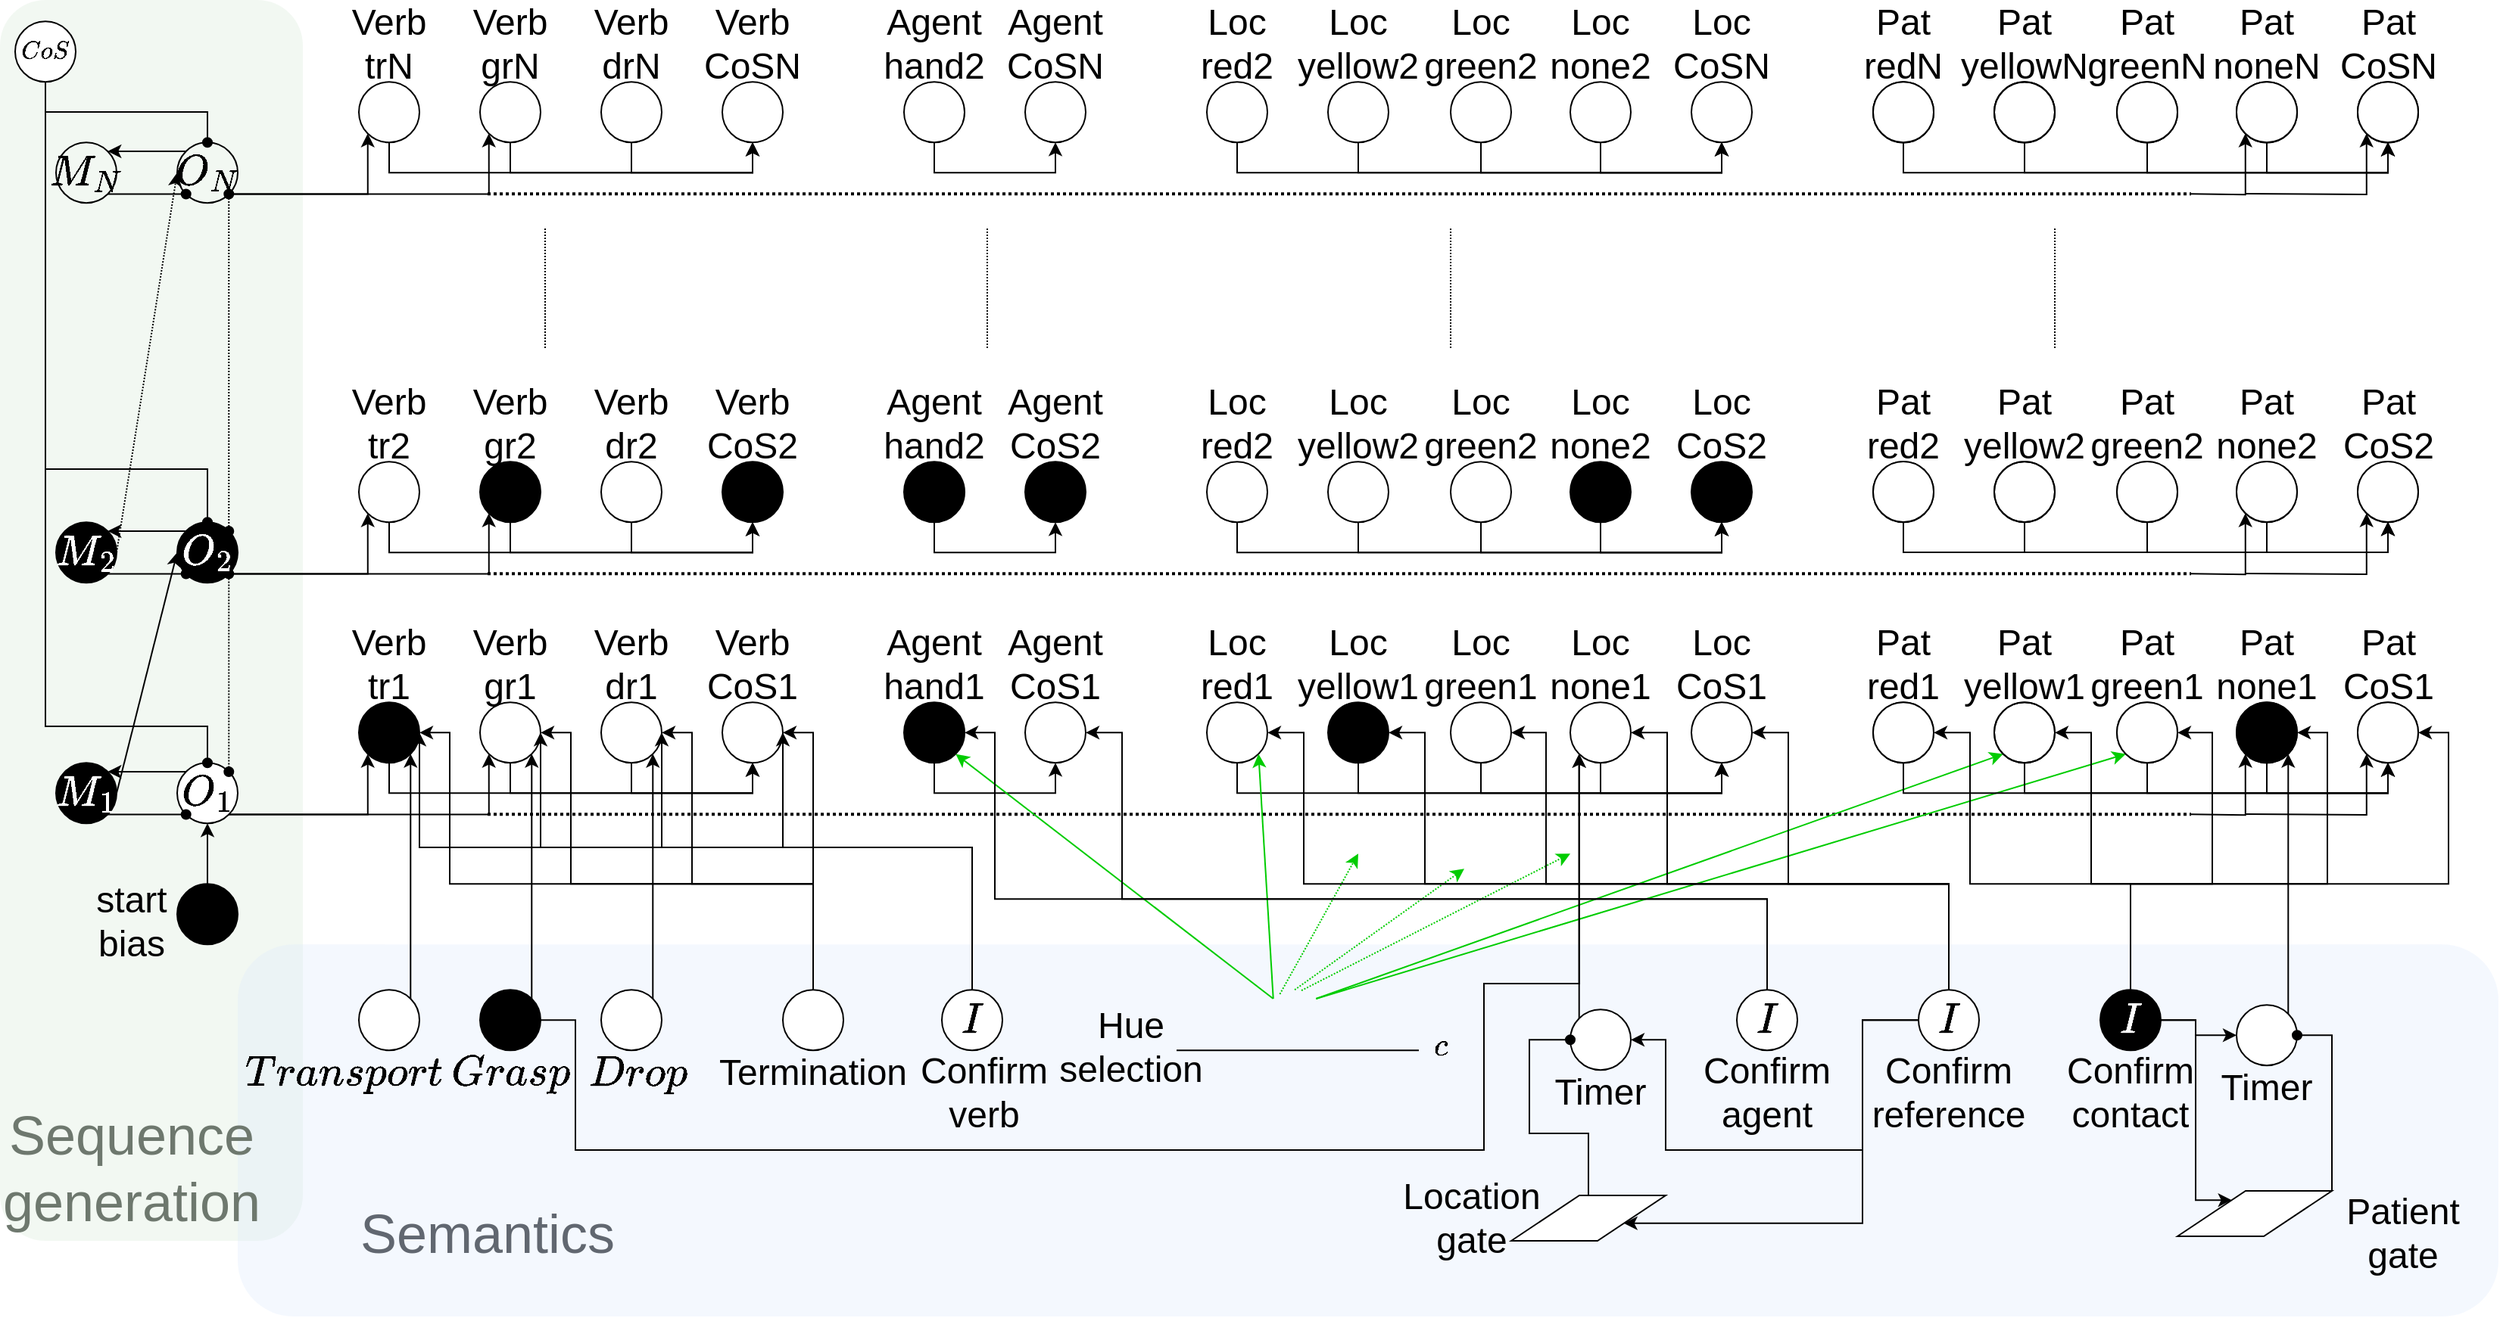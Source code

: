 <mxfile version="16.6.2" type="device"><diagram id="ZeKUoa-8AcM1kp8PDnE_" name="Page-1"><mxGraphModel dx="2370" dy="1273" grid="1" gridSize="10" guides="1" tooltips="1" connect="1" arrows="1" fold="1" page="1" pageScale="1" pageWidth="1654" pageHeight="1169" math="1" shadow="0"><root><mxCell id="0"/><mxCell id="1" parent="0"/><mxCell id="cB2qE2vtMiQR7QYAy9dd-260" value="" style="rounded=1;whiteSpace=wrap;html=1;fontSize=14;fillColor=#D5E8D4;strokeColor=none;opacity=30;" parent="1" vertex="1"><mxGeometry y="250" width="200" height="820" as="geometry"/></mxCell><mxCell id="cB2qE2vtMiQR7QYAy9dd-258" value="" style="rounded=1;whiteSpace=wrap;html=1;fontSize=14;fillColor=#DAE8FC;strokeColor=none;opacity=30;" parent="1" vertex="1"><mxGeometry x="157" y="874.14" width="1493" height="245.86" as="geometry"/></mxCell><mxCell id="cB2qE2vtMiQR7QYAy9dd-86" style="edgeStyle=orthogonalEdgeStyle;rounded=0;orthogonalLoop=1;jettySize=auto;html=1;exitX=1;exitY=0;exitDx=0;exitDy=0;entryX=1;entryY=1;entryDx=0;entryDy=0;fontSize=18;fillColor=#dae8fc;strokeColor=#000000;" parent="1" source="cB2qE2vtMiQR7QYAy9dd-1" target="cB2qE2vtMiQR7QYAy9dd-31" edge="1"><mxGeometry relative="1" as="geometry"/></mxCell><mxCell id="cB2qE2vtMiQR7QYAy9dd-1" value="" style="ellipse;whiteSpace=wrap;html=1;aspect=fixed;" parent="1" vertex="1"><mxGeometry x="237" y="904.14" width="40" height="40" as="geometry"/></mxCell><mxCell id="cB2qE2vtMiQR7QYAy9dd-2" value="&lt;font style=&quot;font-size: 24px&quot;&gt;$$Transport$$&lt;/font&gt;" style="text;html=1;strokeColor=none;fillColor=none;align=center;verticalAlign=middle;whiteSpace=wrap;rounded=0;" parent="1" vertex="1"><mxGeometry x="197" y="944.14" width="60" height="30" as="geometry"/></mxCell><mxCell id="cB2qE2vtMiQR7QYAy9dd-87" style="edgeStyle=orthogonalEdgeStyle;rounded=0;orthogonalLoop=1;jettySize=auto;html=1;exitX=1;exitY=0;exitDx=0;exitDy=0;entryX=1;entryY=1;entryDx=0;entryDy=0;fontSize=18;fillColor=#dae8fc;strokeColor=#000000;" parent="1" source="cB2qE2vtMiQR7QYAy9dd-3" target="cB2qE2vtMiQR7QYAy9dd-33" edge="1"><mxGeometry relative="1" as="geometry"/></mxCell><mxCell id="cB2qE2vtMiQR7QYAy9dd-3" value="" style="ellipse;whiteSpace=wrap;html=1;aspect=fixed;fillColor=#000000;" parent="1" vertex="1"><mxGeometry x="317" y="904.14" width="40" height="40" as="geometry"/></mxCell><mxCell id="cB2qE2vtMiQR7QYAy9dd-4" value="&lt;font style=&quot;font-size: 24px&quot;&gt;$$Grasp$$&lt;/font&gt;" style="text;html=1;strokeColor=none;fillColor=none;align=center;verticalAlign=middle;whiteSpace=wrap;rounded=0;" parent="1" vertex="1"><mxGeometry x="307" y="944.14" width="60" height="30" as="geometry"/></mxCell><mxCell id="cB2qE2vtMiQR7QYAy9dd-88" style="edgeStyle=orthogonalEdgeStyle;rounded=0;orthogonalLoop=1;jettySize=auto;html=1;exitX=1;exitY=0;exitDx=0;exitDy=0;entryX=1;entryY=1;entryDx=0;entryDy=0;fontSize=18;fillColor=#dae8fc;strokeColor=#000000;" parent="1" source="cB2qE2vtMiQR7QYAy9dd-6" target="cB2qE2vtMiQR7QYAy9dd-35" edge="1"><mxGeometry relative="1" as="geometry"/></mxCell><mxCell id="cB2qE2vtMiQR7QYAy9dd-6" value="" style="ellipse;whiteSpace=wrap;html=1;aspect=fixed;" parent="1" vertex="1"><mxGeometry x="397" y="904.14" width="40" height="40" as="geometry"/></mxCell><mxCell id="cB2qE2vtMiQR7QYAy9dd-7" value="&lt;font style=&quot;font-size: 24px&quot;&gt;$$Drop$$&lt;/font&gt;" style="text;html=1;strokeColor=none;fillColor=none;align=center;verticalAlign=middle;whiteSpace=wrap;rounded=0;" parent="1" vertex="1"><mxGeometry x="392" y="944.14" width="60" height="30" as="geometry"/></mxCell><mxCell id="cB2qE2vtMiQR7QYAy9dd-89" style="edgeStyle=orthogonalEdgeStyle;rounded=0;orthogonalLoop=1;jettySize=auto;html=1;exitX=0.5;exitY=0;exitDx=0;exitDy=0;entryX=1;entryY=0.5;entryDx=0;entryDy=0;fontSize=18;" parent="1" source="cB2qE2vtMiQR7QYAy9dd-8" target="cB2qE2vtMiQR7QYAy9dd-37" edge="1"><mxGeometry relative="1" as="geometry"/></mxCell><mxCell id="cB2qE2vtMiQR7QYAy9dd-90" style="edgeStyle=orthogonalEdgeStyle;rounded=0;orthogonalLoop=1;jettySize=auto;html=1;exitX=0.5;exitY=0;exitDx=0;exitDy=0;entryX=1;entryY=0.5;entryDx=0;entryDy=0;fontSize=18;" parent="1" source="cB2qE2vtMiQR7QYAy9dd-8" target="cB2qE2vtMiQR7QYAy9dd-35" edge="1"><mxGeometry relative="1" as="geometry"><Array as="points"><mxPoint x="537" y="834.14"/><mxPoint x="457" y="834.14"/><mxPoint x="457" y="734.14"/></Array></mxGeometry></mxCell><mxCell id="cB2qE2vtMiQR7QYAy9dd-91" style="edgeStyle=orthogonalEdgeStyle;rounded=0;orthogonalLoop=1;jettySize=auto;html=1;exitX=0.5;exitY=0;exitDx=0;exitDy=0;entryX=1;entryY=0.5;entryDx=0;entryDy=0;fontSize=18;" parent="1" source="cB2qE2vtMiQR7QYAy9dd-8" target="cB2qE2vtMiQR7QYAy9dd-33" edge="1"><mxGeometry relative="1" as="geometry"><Array as="points"><mxPoint x="537" y="834.14"/><mxPoint x="377" y="834.14"/><mxPoint x="377" y="734.14"/></Array></mxGeometry></mxCell><mxCell id="cB2qE2vtMiQR7QYAy9dd-92" style="edgeStyle=orthogonalEdgeStyle;rounded=0;orthogonalLoop=1;jettySize=auto;html=1;exitX=0.5;exitY=0;exitDx=0;exitDy=0;entryX=1;entryY=0.5;entryDx=0;entryDy=0;fontSize=18;" parent="1" source="cB2qE2vtMiQR7QYAy9dd-8" target="cB2qE2vtMiQR7QYAy9dd-31" edge="1"><mxGeometry relative="1" as="geometry"><Array as="points"><mxPoint x="537" y="834.14"/><mxPoint x="297" y="834.14"/><mxPoint x="297" y="734.14"/></Array></mxGeometry></mxCell><mxCell id="cB2qE2vtMiQR7QYAy9dd-8" value="" style="ellipse;whiteSpace=wrap;html=1;aspect=fixed;" parent="1" vertex="1"><mxGeometry x="517" y="904.14" width="40" height="40" as="geometry"/></mxCell><mxCell id="cB2qE2vtMiQR7QYAy9dd-9" value="&lt;font style=&quot;font-size: 24px&quot;&gt;Termination&lt;/font&gt;" style="text;html=1;strokeColor=none;fillColor=none;align=center;verticalAlign=middle;whiteSpace=wrap;rounded=0;" parent="1" vertex="1"><mxGeometry x="507" y="944.14" width="60" height="30" as="geometry"/></mxCell><mxCell id="cB2qE2vtMiQR7QYAy9dd-10" value="" style="endArrow=none;html=1;rounded=0;fontSize=24;" parent="1" edge="1"><mxGeometry width="50" height="50" relative="1" as="geometry"><mxPoint x="777" y="944.14" as="sourcePoint"/><mxPoint x="937" y="944.14" as="targetPoint"/></mxGeometry></mxCell><mxCell id="cB2qE2vtMiQR7QYAy9dd-11" value="&lt;font style=&quot;font-size: 24px&quot;&gt;Hue selection&lt;/font&gt;" style="text;html=1;strokeColor=none;fillColor=none;align=center;verticalAlign=middle;whiteSpace=wrap;rounded=0;" parent="1" vertex="1"><mxGeometry x="717" y="927.14" width="60" height="30" as="geometry"/></mxCell><mxCell id="cB2qE2vtMiQR7QYAy9dd-12" value="&lt;font style=&quot;font-size: 18px&quot;&gt;$$c$$&lt;/font&gt;" style="text;html=1;strokeColor=none;fillColor=none;align=center;verticalAlign=middle;whiteSpace=wrap;rounded=0;" parent="1" vertex="1"><mxGeometry x="937" y="927.14" width="30" height="30" as="geometry"/></mxCell><mxCell id="cB2qE2vtMiQR7QYAy9dd-80" style="edgeStyle=orthogonalEdgeStyle;rounded=0;orthogonalLoop=1;jettySize=auto;html=1;exitX=0.5;exitY=1;exitDx=0;exitDy=0;entryX=0.5;entryY=1;entryDx=0;entryDy=0;fontSize=18;" parent="1" source="cB2qE2vtMiQR7QYAy9dd-13" target="cB2qE2vtMiQR7QYAy9dd-39" edge="1"><mxGeometry relative="1" as="geometry"/></mxCell><mxCell id="cB2qE2vtMiQR7QYAy9dd-13" value="" style="ellipse;whiteSpace=wrap;html=1;aspect=fixed;fillColor=#000000;" parent="1" vertex="1"><mxGeometry x="597" y="714.14" width="40" height="40" as="geometry"/></mxCell><mxCell id="cB2qE2vtMiQR7QYAy9dd-14" value="&lt;font style=&quot;font-size: 24px&quot;&gt;Agent hand1&lt;br&gt;&lt;/font&gt;" style="text;html=1;strokeColor=none;fillColor=none;align=center;verticalAlign=middle;whiteSpace=wrap;rounded=0;" parent="1" vertex="1"><mxGeometry x="572" y="674.14" width="90" height="30" as="geometry"/></mxCell><mxCell id="cB2qE2vtMiQR7QYAy9dd-81" style="edgeStyle=orthogonalEdgeStyle;rounded=0;orthogonalLoop=1;jettySize=auto;html=1;exitX=0.5;exitY=1;exitDx=0;exitDy=0;entryX=0.5;entryY=1;entryDx=0;entryDy=0;fontSize=18;" parent="1" source="cB2qE2vtMiQR7QYAy9dd-15" target="cB2qE2vtMiQR7QYAy9dd-41" edge="1"><mxGeometry relative="1" as="geometry"/></mxCell><mxCell id="cB2qE2vtMiQR7QYAy9dd-15" value="" style="ellipse;whiteSpace=wrap;html=1;aspect=fixed;" parent="1" vertex="1"><mxGeometry x="797" y="714.14" width="40" height="40" as="geometry"/></mxCell><mxCell id="cB2qE2vtMiQR7QYAy9dd-16" value="&lt;font style=&quot;font-size: 24px&quot;&gt;Loc red1 &lt;br&gt;&lt;/font&gt;" style="text;html=1;strokeColor=none;fillColor=none;align=center;verticalAlign=middle;whiteSpace=wrap;rounded=0;" parent="1" vertex="1"><mxGeometry x="787" y="674.14" width="60" height="30" as="geometry"/></mxCell><mxCell id="cB2qE2vtMiQR7QYAy9dd-82" style="edgeStyle=orthogonalEdgeStyle;rounded=0;orthogonalLoop=1;jettySize=auto;html=1;exitX=0.5;exitY=1;exitDx=0;exitDy=0;entryX=0.5;entryY=1;entryDx=0;entryDy=0;fontSize=18;" parent="1" source="cB2qE2vtMiQR7QYAy9dd-17" target="cB2qE2vtMiQR7QYAy9dd-41" edge="1"><mxGeometry relative="1" as="geometry"/></mxCell><mxCell id="cB2qE2vtMiQR7QYAy9dd-17" value="" style="ellipse;whiteSpace=wrap;html=1;aspect=fixed;fillColor=#000000;" parent="1" vertex="1"><mxGeometry x="877" y="714.14" width="40" height="40" as="geometry"/></mxCell><mxCell id="cB2qE2vtMiQR7QYAy9dd-18" value="&lt;font style=&quot;font-size: 24px&quot;&gt;Loc yellow1 &lt;br&gt;&lt;/font&gt;" style="text;html=1;strokeColor=none;fillColor=none;align=center;verticalAlign=middle;whiteSpace=wrap;rounded=0;" parent="1" vertex="1"><mxGeometry x="852" y="674.14" width="90" height="30" as="geometry"/></mxCell><mxCell id="cB2qE2vtMiQR7QYAy9dd-84" style="edgeStyle=orthogonalEdgeStyle;rounded=0;orthogonalLoop=1;jettySize=auto;html=1;exitX=0.5;exitY=1;exitDx=0;exitDy=0;entryX=0.5;entryY=1;entryDx=0;entryDy=0;fontSize=18;" parent="1" source="cB2qE2vtMiQR7QYAy9dd-19" target="cB2qE2vtMiQR7QYAy9dd-41" edge="1"><mxGeometry relative="1" as="geometry"/></mxCell><mxCell id="cB2qE2vtMiQR7QYAy9dd-19" value="" style="ellipse;whiteSpace=wrap;html=1;aspect=fixed;" parent="1" vertex="1"><mxGeometry x="958" y="714.14" width="40" height="40" as="geometry"/></mxCell><mxCell id="cB2qE2vtMiQR7QYAy9dd-20" value="&lt;font style=&quot;font-size: 24px&quot;&gt;Loc green1 &lt;br&gt;&lt;/font&gt;" style="text;html=1;strokeColor=none;fillColor=none;align=center;verticalAlign=middle;whiteSpace=wrap;rounded=0;" parent="1" vertex="1"><mxGeometry x="933" y="674.14" width="90" height="30" as="geometry"/></mxCell><mxCell id="cB2qE2vtMiQR7QYAy9dd-85" style="edgeStyle=orthogonalEdgeStyle;rounded=0;orthogonalLoop=1;jettySize=auto;html=1;exitX=0.5;exitY=1;exitDx=0;exitDy=0;fontSize=18;entryX=0.5;entryY=1;entryDx=0;entryDy=0;" parent="1" source="cB2qE2vtMiQR7QYAy9dd-21" target="cB2qE2vtMiQR7QYAy9dd-41" edge="1"><mxGeometry relative="1" as="geometry"><mxPoint x="1077" y="804.14" as="targetPoint"/></mxGeometry></mxCell><mxCell id="cB2qE2vtMiQR7QYAy9dd-21" value="" style="ellipse;whiteSpace=wrap;html=1;aspect=fixed;" parent="1" vertex="1"><mxGeometry x="1037" y="714.14" width="40" height="40" as="geometry"/></mxCell><mxCell id="cB2qE2vtMiQR7QYAy9dd-22" value="&lt;font style=&quot;font-size: 24px&quot;&gt;Loc none1&lt;br&gt;&lt;/font&gt;" style="text;html=1;strokeColor=none;fillColor=none;align=center;verticalAlign=middle;whiteSpace=wrap;rounded=0;" parent="1" vertex="1"><mxGeometry x="1012" y="674.14" width="90" height="30" as="geometry"/></mxCell><mxCell id="cB2qE2vtMiQR7QYAy9dd-23" value="" style="ellipse;whiteSpace=wrap;html=1;aspect=fixed;" parent="1" vertex="1"><mxGeometry x="1237" y="714.14" width="40" height="40" as="geometry"/></mxCell><mxCell id="cB2qE2vtMiQR7QYAy9dd-24" value="&lt;font style=&quot;font-size: 24px&quot;&gt;Pat red1 &lt;br&gt;&lt;/font&gt;" style="text;html=1;strokeColor=none;fillColor=none;align=center;verticalAlign=middle;whiteSpace=wrap;rounded=0;" parent="1" vertex="1"><mxGeometry x="1227" y="674.14" width="60" height="30" as="geometry"/></mxCell><mxCell id="cB2qE2vtMiQR7QYAy9dd-25" value="" style="ellipse;whiteSpace=wrap;html=1;aspect=fixed;" parent="1" vertex="1"><mxGeometry x="1317" y="714.14" width="40" height="40" as="geometry"/></mxCell><mxCell id="cB2qE2vtMiQR7QYAy9dd-26" value="&lt;font style=&quot;font-size: 24px&quot;&gt;&lt;font style=&quot;font-size: 24px&quot;&gt;Pat&lt;/font&gt; yellow1 &lt;br&gt;&lt;/font&gt;" style="text;html=1;strokeColor=none;fillColor=none;align=center;verticalAlign=middle;whiteSpace=wrap;rounded=0;" parent="1" vertex="1"><mxGeometry x="1292" y="674.14" width="90" height="30" as="geometry"/></mxCell><mxCell id="cB2qE2vtMiQR7QYAy9dd-27" value="" style="ellipse;whiteSpace=wrap;html=1;aspect=fixed;" parent="1" vertex="1"><mxGeometry x="1398" y="714.14" width="40" height="40" as="geometry"/></mxCell><mxCell id="cB2qE2vtMiQR7QYAy9dd-28" value="&lt;font style=&quot;font-size: 24px&quot;&gt;&lt;font style=&quot;font-size: 24px&quot;&gt;Pat&lt;/font&gt; green1 &lt;br&gt;&lt;/font&gt;" style="text;html=1;strokeColor=none;fillColor=none;align=center;verticalAlign=middle;whiteSpace=wrap;rounded=0;" parent="1" vertex="1"><mxGeometry x="1373" y="674.14" width="90" height="30" as="geometry"/></mxCell><mxCell id="cB2qE2vtMiQR7QYAy9dd-29" value="" style="ellipse;whiteSpace=wrap;html=1;aspect=fixed;fillColor=#000000;" parent="1" vertex="1"><mxGeometry x="1477" y="714.14" width="40" height="40" as="geometry"/></mxCell><mxCell id="cB2qE2vtMiQR7QYAy9dd-30" value="&lt;font style=&quot;font-size: 24px&quot;&gt;&lt;font style=&quot;font-size: 24px&quot;&gt;Pat&lt;/font&gt; none1&lt;br&gt;&lt;/font&gt;" style="text;html=1;strokeColor=none;fillColor=none;align=center;verticalAlign=middle;whiteSpace=wrap;rounded=0;" parent="1" vertex="1"><mxGeometry x="1452" y="674.14" width="90" height="30" as="geometry"/></mxCell><mxCell id="cB2qE2vtMiQR7QYAy9dd-45" style="edgeStyle=orthogonalEdgeStyle;rounded=0;orthogonalLoop=1;jettySize=auto;html=1;exitX=0.5;exitY=1;exitDx=0;exitDy=0;entryX=0.5;entryY=1;entryDx=0;entryDy=0;fontSize=18;" parent="1" source="cB2qE2vtMiQR7QYAy9dd-31" target="cB2qE2vtMiQR7QYAy9dd-37" edge="1"><mxGeometry relative="1" as="geometry"><Array as="points"><mxPoint x="257" y="774.14"/><mxPoint x="497" y="774.14"/></Array></mxGeometry></mxCell><mxCell id="cB2qE2vtMiQR7QYAy9dd-31" value="" style="ellipse;whiteSpace=wrap;html=1;aspect=fixed;fillColor=#000000;" parent="1" vertex="1"><mxGeometry x="237" y="714.14" width="40" height="40" as="geometry"/></mxCell><mxCell id="cB2qE2vtMiQR7QYAy9dd-32" value="&lt;font style=&quot;font-size: 24px&quot;&gt;Verb tr1&lt;br&gt;&lt;/font&gt;" style="text;html=1;strokeColor=none;fillColor=none;align=center;verticalAlign=middle;whiteSpace=wrap;rounded=0;" parent="1" vertex="1"><mxGeometry x="227" y="674.14" width="60" height="30" as="geometry"/></mxCell><mxCell id="cB2qE2vtMiQR7QYAy9dd-46" style="edgeStyle=orthogonalEdgeStyle;rounded=0;orthogonalLoop=1;jettySize=auto;html=1;exitX=0.5;exitY=1;exitDx=0;exitDy=0;entryX=0.5;entryY=1;entryDx=0;entryDy=0;fontSize=18;" parent="1" source="cB2qE2vtMiQR7QYAy9dd-33" target="cB2qE2vtMiQR7QYAy9dd-37" edge="1"><mxGeometry relative="1" as="geometry"/></mxCell><mxCell id="cB2qE2vtMiQR7QYAy9dd-33" value="" style="ellipse;whiteSpace=wrap;html=1;aspect=fixed;" parent="1" vertex="1"><mxGeometry x="317" y="714.14" width="40" height="40" as="geometry"/></mxCell><mxCell id="cB2qE2vtMiQR7QYAy9dd-34" value="&lt;font style=&quot;font-size: 24px&quot;&gt;Verb gr1&lt;br&gt;&lt;/font&gt;" style="text;html=1;strokeColor=none;fillColor=none;align=center;verticalAlign=middle;whiteSpace=wrap;rounded=0;" parent="1" vertex="1"><mxGeometry x="292" y="674.14" width="90" height="30" as="geometry"/></mxCell><mxCell id="cB2qE2vtMiQR7QYAy9dd-47" style="edgeStyle=orthogonalEdgeStyle;rounded=0;orthogonalLoop=1;jettySize=auto;html=1;exitX=0.5;exitY=1;exitDx=0;exitDy=0;entryX=0.5;entryY=1;entryDx=0;entryDy=0;fontSize=18;" parent="1" source="cB2qE2vtMiQR7QYAy9dd-35" target="cB2qE2vtMiQR7QYAy9dd-37" edge="1"><mxGeometry relative="1" as="geometry"/></mxCell><mxCell id="cB2qE2vtMiQR7QYAy9dd-35" value="" style="ellipse;whiteSpace=wrap;html=1;aspect=fixed;" parent="1" vertex="1"><mxGeometry x="397" y="714.14" width="40" height="40" as="geometry"/></mxCell><mxCell id="cB2qE2vtMiQR7QYAy9dd-36" value="&lt;font style=&quot;font-size: 24px&quot;&gt;Verb dr1&lt;br&gt;&lt;/font&gt;" style="text;html=1;strokeColor=none;fillColor=none;align=center;verticalAlign=middle;whiteSpace=wrap;rounded=0;" parent="1" vertex="1"><mxGeometry x="372" y="674.14" width="90" height="30" as="geometry"/></mxCell><mxCell id="cB2qE2vtMiQR7QYAy9dd-37" value="" style="ellipse;whiteSpace=wrap;html=1;aspect=fixed;" parent="1" vertex="1"><mxGeometry x="477" y="714.14" width="40" height="40" as="geometry"/></mxCell><mxCell id="cB2qE2vtMiQR7QYAy9dd-38" value="&lt;font style=&quot;font-size: 24px&quot;&gt;Verb CoS1&lt;br&gt;&lt;/font&gt;" style="text;html=1;strokeColor=none;fillColor=none;align=center;verticalAlign=middle;whiteSpace=wrap;rounded=0;" parent="1" vertex="1"><mxGeometry x="452" y="674.14" width="90" height="30" as="geometry"/></mxCell><mxCell id="cB2qE2vtMiQR7QYAy9dd-39" value="" style="ellipse;whiteSpace=wrap;html=1;aspect=fixed;" parent="1" vertex="1"><mxGeometry x="677" y="714.14" width="40" height="40" as="geometry"/></mxCell><mxCell id="cB2qE2vtMiQR7QYAy9dd-40" value="&lt;font style=&quot;font-size: 24px&quot;&gt;Agent CoS1&lt;br&gt;&lt;/font&gt;" style="text;html=1;strokeColor=none;fillColor=none;align=center;verticalAlign=middle;whiteSpace=wrap;rounded=0;" parent="1" vertex="1"><mxGeometry x="652" y="674.14" width="90" height="30" as="geometry"/></mxCell><mxCell id="cB2qE2vtMiQR7QYAy9dd-41" value="" style="ellipse;whiteSpace=wrap;html=1;aspect=fixed;" parent="1" vertex="1"><mxGeometry x="1117" y="714.14" width="40" height="40" as="geometry"/></mxCell><mxCell id="cB2qE2vtMiQR7QYAy9dd-42" value="&lt;font style=&quot;font-size: 24px&quot;&gt;Loc CoS1&lt;br&gt;&lt;/font&gt;" style="text;html=1;strokeColor=none;fillColor=none;align=center;verticalAlign=middle;whiteSpace=wrap;rounded=0;" parent="1" vertex="1"><mxGeometry x="1092" y="674.14" width="90" height="30" as="geometry"/></mxCell><mxCell id="cB2qE2vtMiQR7QYAy9dd-43" value="" style="ellipse;whiteSpace=wrap;html=1;aspect=fixed;" parent="1" vertex="1"><mxGeometry x="1557" y="714.14" width="40" height="40" as="geometry"/></mxCell><mxCell id="cB2qE2vtMiQR7QYAy9dd-44" value="&lt;font style=&quot;font-size: 24px&quot;&gt;Pat CoS1&lt;br&gt;&lt;/font&gt;" style="text;html=1;strokeColor=none;fillColor=none;align=center;verticalAlign=middle;whiteSpace=wrap;rounded=0;" parent="1" vertex="1"><mxGeometry x="1544.5" y="674.14" width="65" height="30" as="geometry"/></mxCell><mxCell id="cB2qE2vtMiQR7QYAy9dd-48" style="edgeStyle=orthogonalEdgeStyle;rounded=0;orthogonalLoop=1;jettySize=auto;html=1;exitX=0;exitY=0;exitDx=0;exitDy=0;entryX=1;entryY=0;entryDx=0;entryDy=0;fontSize=24;" parent="1" source="cB2qE2vtMiQR7QYAy9dd-49" target="cB2qE2vtMiQR7QYAy9dd-52" edge="1"><mxGeometry relative="1" as="geometry"/></mxCell><mxCell id="cB2qE2vtMiQR7QYAy9dd-75" style="edgeStyle=orthogonalEdgeStyle;rounded=0;orthogonalLoop=1;jettySize=auto;html=1;exitX=1;exitY=1;exitDx=0;exitDy=0;entryX=0;entryY=1;entryDx=0;entryDy=0;fontSize=18;" parent="1" source="cB2qE2vtMiQR7QYAy9dd-49" target="cB2qE2vtMiQR7QYAy9dd-31" edge="1"><mxGeometry relative="1" as="geometry"><Array as="points"><mxPoint x="243" y="788.14"/></Array></mxGeometry></mxCell><mxCell id="cB2qE2vtMiQR7QYAy9dd-76" style="edgeStyle=orthogonalEdgeStyle;rounded=0;orthogonalLoop=1;jettySize=auto;html=1;exitX=1;exitY=1;exitDx=0;exitDy=0;entryX=0;entryY=1;entryDx=0;entryDy=0;fontSize=18;" parent="1" source="cB2qE2vtMiQR7QYAy9dd-49" target="cB2qE2vtMiQR7QYAy9dd-33" edge="1"><mxGeometry relative="1" as="geometry"><Array as="points"><mxPoint x="323" y="788.14"/></Array></mxGeometry></mxCell><mxCell id="cB2qE2vtMiQR7QYAy9dd-49" value="&lt;font style=&quot;font-size: 24px&quot;&gt;$$O_1$$&lt;/font&gt;" style="ellipse;whiteSpace=wrap;html=1;aspect=fixed;" parent="1" vertex="1"><mxGeometry x="117" y="754.14" width="40" height="40" as="geometry"/></mxCell><mxCell id="cB2qE2vtMiQR7QYAy9dd-50" style="rounded=0;orthogonalLoop=1;jettySize=auto;html=1;exitX=1;exitY=1;exitDx=0;exitDy=0;entryX=0;entryY=1;entryDx=0;entryDy=0;fontSize=24;endArrow=oval;endFill=1;" parent="1" source="cB2qE2vtMiQR7QYAy9dd-52" target="cB2qE2vtMiQR7QYAy9dd-49" edge="1"><mxGeometry relative="1" as="geometry"/></mxCell><mxCell id="cB2qE2vtMiQR7QYAy9dd-51" style="rounded=0;orthogonalLoop=1;jettySize=auto;html=1;exitX=1;exitY=0.5;exitDx=0;exitDy=0;entryX=0;entryY=0.5;entryDx=0;entryDy=0;fontSize=24;startArrow=none;startFill=0;endArrow=classic;endFill=1;" parent="1" source="cB2qE2vtMiQR7QYAy9dd-52" target="cB2qE2vtMiQR7QYAy9dd-189" edge="1"><mxGeometry relative="1" as="geometry"><mxPoint x="122.858" y="599.998" as="targetPoint"/></mxGeometry></mxCell><mxCell id="cB2qE2vtMiQR7QYAy9dd-52" value="&lt;font style=&quot;font-size: 24px&quot; color=&quot;#FFFFFF&quot;&gt;$$M_1$$&lt;/font&gt;" style="ellipse;whiteSpace=wrap;html=1;aspect=fixed;fillColor=#000000;" parent="1" vertex="1"><mxGeometry x="37" y="754.14" width="40" height="40" as="geometry"/></mxCell><mxCell id="cB2qE2vtMiQR7QYAy9dd-64" style="edgeStyle=orthogonalEdgeStyle;rounded=0;orthogonalLoop=1;jettySize=auto;html=1;exitX=0.5;exitY=1;exitDx=0;exitDy=0;entryX=0.5;entryY=0;entryDx=0;entryDy=0;fontSize=24;startArrow=none;startFill=0;endArrow=oval;endFill=1;" parent="1" source="cB2qE2vtMiQR7QYAy9dd-67" target="cB2qE2vtMiQR7QYAy9dd-49" edge="1"><mxGeometry relative="1" as="geometry"><Array as="points"><mxPoint x="30" y="380"/><mxPoint x="30" y="730"/><mxPoint x="137" y="730"/></Array></mxGeometry></mxCell><mxCell id="cB2qE2vtMiQR7QYAy9dd-253" style="edgeStyle=orthogonalEdgeStyle;rounded=0;orthogonalLoop=1;jettySize=auto;html=1;exitX=0.5;exitY=1;exitDx=0;exitDy=0;entryX=0.5;entryY=0;entryDx=0;entryDy=0;fontSize=14;fontColor=#FFFFFF;endArrow=oval;endFill=1;strokeColor=#000000;" parent="1" source="cB2qE2vtMiQR7QYAy9dd-67" target="cB2qE2vtMiQR7QYAy9dd-189" edge="1"><mxGeometry relative="1" as="geometry"><Array as="points"><mxPoint x="30" y="560"/><mxPoint x="137" y="560"/></Array></mxGeometry></mxCell><mxCell id="cB2qE2vtMiQR7QYAy9dd-254" style="edgeStyle=orthogonalEdgeStyle;rounded=0;orthogonalLoop=1;jettySize=auto;html=1;exitX=0.5;exitY=1;exitDx=0;exitDy=0;entryX=0.5;entryY=0;entryDx=0;entryDy=0;fontSize=14;fontColor=#FFFFFF;endArrow=oval;endFill=1;strokeColor=#000000;" parent="1" source="cB2qE2vtMiQR7QYAy9dd-67" target="cB2qE2vtMiQR7QYAy9dd-241" edge="1"><mxGeometry relative="1" as="geometry"><Array as="points"><mxPoint x="30" y="324"/><mxPoint x="137" y="324"/></Array></mxGeometry></mxCell><mxCell id="cB2qE2vtMiQR7QYAy9dd-67" value="&lt;font style=&quot;font-size: 14px&quot;&gt;$$CoS$$&lt;/font&gt;" style="ellipse;whiteSpace=wrap;html=1;aspect=fixed;" parent="1" vertex="1"><mxGeometry x="10" y="264.14" width="40" height="40" as="geometry"/></mxCell><mxCell id="cB2qE2vtMiQR7QYAy9dd-68" style="rounded=0;orthogonalLoop=1;jettySize=auto;html=1;exitX=0.5;exitY=0;exitDx=0;exitDy=0;entryX=0.5;entryY=1;entryDx=0;entryDy=0;fontSize=24;startArrow=none;startFill=0;endArrow=classic;endFill=1;" parent="1" source="cB2qE2vtMiQR7QYAy9dd-69" target="cB2qE2vtMiQR7QYAy9dd-49" edge="1"><mxGeometry relative="1" as="geometry"/></mxCell><mxCell id="cB2qE2vtMiQR7QYAy9dd-69" value="" style="ellipse;whiteSpace=wrap;html=1;aspect=fixed;fillColor=#000000;" parent="1" vertex="1"><mxGeometry x="117" y="834.14" width="40" height="40" as="geometry"/></mxCell><mxCell id="cB2qE2vtMiQR7QYAy9dd-70" value="start bias" style="text;html=1;strokeColor=none;fillColor=none;align=center;verticalAlign=middle;whiteSpace=wrap;rounded=0;fontSize=24;fontColor=#000000;" parent="1" vertex="1"><mxGeometry x="57" y="844.14" width="60" height="30" as="geometry"/></mxCell><mxCell id="cB2qE2vtMiQR7QYAy9dd-93" value="" style="endArrow=none;dashed=1;html=1;dashPattern=1 1;strokeWidth=2;rounded=0;fontSize=18;" parent="1" edge="1"><mxGeometry width="50" height="50" relative="1" as="geometry"><mxPoint x="322" y="788.14" as="sourcePoint"/><mxPoint x="1447" y="788.14" as="targetPoint"/></mxGeometry></mxCell><mxCell id="cB2qE2vtMiQR7QYAy9dd-94" value="" style="endArrow=classic;html=1;rounded=0;fontSize=18;strokeColor=#000000;entryX=0;entryY=1;entryDx=0;entryDy=0;edgeStyle=orthogonalEdgeStyle;" parent="1" target="cB2qE2vtMiQR7QYAy9dd-29" edge="1"><mxGeometry width="50" height="50" relative="1" as="geometry"><mxPoint x="1447" y="788.14" as="sourcePoint"/><mxPoint x="1482.858" y="742.282" as="targetPoint"/></mxGeometry></mxCell><mxCell id="cB2qE2vtMiQR7QYAy9dd-96" value="" style="endArrow=classic;html=1;rounded=0;fontSize=18;strokeColor=#000000;entryX=0;entryY=1;entryDx=0;entryDy=0;edgeStyle=orthogonalEdgeStyle;" parent="1" target="cB2qE2vtMiQR7QYAy9dd-43" edge="1"><mxGeometry width="50" height="50" relative="1" as="geometry"><mxPoint x="1483.11" y="788" as="sourcePoint"/><mxPoint x="1518.968" y="748.142" as="targetPoint"/></mxGeometry></mxCell><mxCell id="cB2qE2vtMiQR7QYAy9dd-97" value="" style="endArrow=classic;html=1;rounded=0;fontSize=18;strokeColor=#00CC00;exitX=0;exitY=0;exitDx=0;exitDy=0;entryX=1;entryY=1;entryDx=0;entryDy=0;fillColor=#d5e8d4;" parent="1" source="cB2qE2vtMiQR7QYAy9dd-98" target="cB2qE2vtMiQR7QYAy9dd-13" edge="1"><mxGeometry width="50" height="50" relative="1" as="geometry"><mxPoint x="957" y="874.14" as="sourcePoint"/><mxPoint x="987" y="814.14" as="targetPoint"/></mxGeometry></mxCell><mxCell id="cB2qE2vtMiQR7QYAy9dd-99" style="rounded=0;orthogonalLoop=1;jettySize=auto;html=1;exitX=0;exitY=0;exitDx=0;exitDy=0;entryX=1;entryY=1;entryDx=0;entryDy=0;fontSize=18;strokeColor=#00CC00;" parent="1" source="cB2qE2vtMiQR7QYAy9dd-98" target="cB2qE2vtMiQR7QYAy9dd-15" edge="1"><mxGeometry relative="1" as="geometry"/></mxCell><mxCell id="cB2qE2vtMiQR7QYAy9dd-100" style="edgeStyle=none;rounded=0;orthogonalLoop=1;jettySize=auto;html=1;exitX=1;exitY=0;exitDx=0;exitDy=0;fontSize=18;strokeColor=#00CC00;entryX=0;entryY=1;entryDx=0;entryDy=0;" parent="1" source="cB2qE2vtMiQR7QYAy9dd-98" target="cB2qE2vtMiQR7QYAy9dd-25" edge="1"><mxGeometry relative="1" as="geometry"><mxPoint x="1452.263" y="824.14" as="targetPoint"/></mxGeometry></mxCell><mxCell id="cB2qE2vtMiQR7QYAy9dd-101" style="edgeStyle=none;rounded=0;orthogonalLoop=1;jettySize=auto;html=1;exitX=1;exitY=0;exitDx=0;exitDy=0;entryX=0;entryY=1;entryDx=0;entryDy=0;fontSize=18;strokeColor=#00CC00;" parent="1" source="cB2qE2vtMiQR7QYAy9dd-98" target="cB2qE2vtMiQR7QYAy9dd-27" edge="1"><mxGeometry relative="1" as="geometry"/></mxCell><mxCell id="cB2qE2vtMiQR7QYAy9dd-98" value="" style="ellipse;whiteSpace=wrap;html=1;aspect=fixed;fillColor=none;strokeColor=none;" parent="1" vertex="1"><mxGeometry x="835" y="904.14" width="40" height="40" as="geometry"/></mxCell><mxCell id="cB2qE2vtMiQR7QYAy9dd-102" value="" style="endArrow=classic;html=1;rounded=0;fontSize=18;strokeColor=#00CC00;dashed=1;dashPattern=1 1;exitX=0.255;exitY=0.072;exitDx=0;exitDy=0;endFill=1;exitPerimeter=0;" parent="1" source="cB2qE2vtMiQR7QYAy9dd-98" edge="1"><mxGeometry width="50" height="50" relative="1" as="geometry"><mxPoint x="1067" y="874.14" as="sourcePoint"/><mxPoint x="897" y="814.14" as="targetPoint"/></mxGeometry></mxCell><mxCell id="cB2qE2vtMiQR7QYAy9dd-103" value="" style="endArrow=classic;html=1;rounded=0;fontSize=18;strokeColor=#00CC00;dashed=1;dashPattern=1 1;exitX=0.5;exitY=0;exitDx=0;exitDy=0;endFill=1;" parent="1" source="cB2qE2vtMiQR7QYAy9dd-98" edge="1"><mxGeometry width="50" height="50" relative="1" as="geometry"><mxPoint x="1107" y="914.14" as="sourcePoint"/><mxPoint x="967" y="824.14" as="targetPoint"/></mxGeometry></mxCell><mxCell id="cB2qE2vtMiQR7QYAy9dd-104" value="" style="endArrow=classic;html=1;rounded=0;fontSize=18;strokeColor=#00CC00;dashed=1;dashPattern=1 1;endFill=1;exitX=0.612;exitY=0.011;exitDx=0;exitDy=0;exitPerimeter=0;" parent="1" source="cB2qE2vtMiQR7QYAy9dd-98" edge="1"><mxGeometry width="50" height="50" relative="1" as="geometry"><mxPoint x="1107" y="884.14" as="sourcePoint"/><mxPoint x="1037" y="814.14" as="targetPoint"/></mxGeometry></mxCell><mxCell id="cB2qE2vtMiQR7QYAy9dd-112" style="edgeStyle=orthogonalEdgeStyle;rounded=0;orthogonalLoop=1;jettySize=auto;html=1;exitX=0.5;exitY=0;exitDx=0;exitDy=0;entryX=1;entryY=0.5;entryDx=0;entryDy=0;fontSize=24;endArrow=classic;endFill=1;strokeColor=#000000;" parent="1" source="cB2qE2vtMiQR7QYAy9dd-106" target="cB2qE2vtMiQR7QYAy9dd-13" edge="1"><mxGeometry relative="1" as="geometry"><Array as="points"><mxPoint x="1167" y="844.14"/><mxPoint x="657" y="844.14"/><mxPoint x="657" y="734.14"/></Array></mxGeometry></mxCell><mxCell id="cB2qE2vtMiQR7QYAy9dd-118" style="edgeStyle=orthogonalEdgeStyle;rounded=0;orthogonalLoop=1;jettySize=auto;html=1;exitX=0.5;exitY=0;exitDx=0;exitDy=0;entryX=1;entryY=0.5;entryDx=0;entryDy=0;fontSize=24;endArrow=classic;endFill=1;strokeColor=#000000;" parent="1" source="cB2qE2vtMiQR7QYAy9dd-106" target="cB2qE2vtMiQR7QYAy9dd-39" edge="1"><mxGeometry relative="1" as="geometry"><Array as="points"><mxPoint x="1167" y="844.14"/><mxPoint x="741" y="844.14"/><mxPoint x="741" y="734.14"/></Array></mxGeometry></mxCell><mxCell id="cB2qE2vtMiQR7QYAy9dd-106" value="&lt;font style=&quot;font-size: 24px&quot;&gt;$$I$$&lt;/font&gt;" style="ellipse;whiteSpace=wrap;html=1;aspect=fixed;" parent="1" vertex="1"><mxGeometry x="1147" y="904.14" width="40" height="40" as="geometry"/></mxCell><mxCell id="cB2qE2vtMiQR7QYAy9dd-107" value="&lt;font style=&quot;font-size: 24px&quot;&gt;Confirm agent&lt;br&gt;&lt;/font&gt;" style="text;html=1;strokeColor=none;fillColor=none;align=center;verticalAlign=middle;whiteSpace=wrap;rounded=0;" parent="1" vertex="1"><mxGeometry x="1122" y="957.14" width="90" height="30" as="geometry"/></mxCell><mxCell id="cB2qE2vtMiQR7QYAy9dd-113" style="edgeStyle=orthogonalEdgeStyle;rounded=0;orthogonalLoop=1;jettySize=auto;html=1;exitX=0.5;exitY=0;exitDx=0;exitDy=0;entryX=1;entryY=0.5;entryDx=0;entryDy=0;fontSize=24;endArrow=classic;endFill=1;strokeColor=#000000;" parent="1" source="cB2qE2vtMiQR7QYAy9dd-108" target="cB2qE2vtMiQR7QYAy9dd-15" edge="1"><mxGeometry relative="1" as="geometry"><Array as="points"><mxPoint x="1287" y="834.14"/><mxPoint x="861" y="834.14"/><mxPoint x="861" y="734.14"/></Array></mxGeometry></mxCell><mxCell id="cB2qE2vtMiQR7QYAy9dd-114" style="edgeStyle=orthogonalEdgeStyle;rounded=0;orthogonalLoop=1;jettySize=auto;html=1;exitX=0.5;exitY=0;exitDx=0;exitDy=0;entryX=1;entryY=0.5;entryDx=0;entryDy=0;fontSize=24;endArrow=classic;endFill=1;strokeColor=#000000;" parent="1" source="cB2qE2vtMiQR7QYAy9dd-108" target="cB2qE2vtMiQR7QYAy9dd-17" edge="1"><mxGeometry relative="1" as="geometry"><Array as="points"><mxPoint x="1287" y="834.14"/><mxPoint x="941" y="834.14"/><mxPoint x="941" y="734.14"/></Array></mxGeometry></mxCell><mxCell id="cB2qE2vtMiQR7QYAy9dd-115" style="edgeStyle=orthogonalEdgeStyle;rounded=0;orthogonalLoop=1;jettySize=auto;html=1;exitX=0.5;exitY=0;exitDx=0;exitDy=0;entryX=1;entryY=0.5;entryDx=0;entryDy=0;fontSize=24;endArrow=classic;endFill=1;strokeColor=#000000;" parent="1" source="cB2qE2vtMiQR7QYAy9dd-108" target="cB2qE2vtMiQR7QYAy9dd-19" edge="1"><mxGeometry relative="1" as="geometry"><Array as="points"><mxPoint x="1287" y="834.14"/><mxPoint x="1021" y="834.14"/><mxPoint x="1021" y="734.14"/></Array></mxGeometry></mxCell><mxCell id="cB2qE2vtMiQR7QYAy9dd-117" style="edgeStyle=orthogonalEdgeStyle;rounded=0;orthogonalLoop=1;jettySize=auto;html=1;exitX=0.5;exitY=0;exitDx=0;exitDy=0;entryX=1;entryY=0.5;entryDx=0;entryDy=0;fontSize=24;endArrow=classic;endFill=1;strokeColor=#000000;" parent="1" source="cB2qE2vtMiQR7QYAy9dd-108" target="cB2qE2vtMiQR7QYAy9dd-21" edge="1"><mxGeometry relative="1" as="geometry"><Array as="points"><mxPoint x="1287" y="834.14"/><mxPoint x="1101" y="834.14"/><mxPoint x="1101" y="734.14"/></Array></mxGeometry></mxCell><mxCell id="cB2qE2vtMiQR7QYAy9dd-119" style="edgeStyle=orthogonalEdgeStyle;rounded=0;orthogonalLoop=1;jettySize=auto;html=1;exitX=0.5;exitY=0;exitDx=0;exitDy=0;entryX=1;entryY=0.5;entryDx=0;entryDy=0;fontSize=24;endArrow=classic;endFill=1;strokeColor=#000000;" parent="1" source="cB2qE2vtMiQR7QYAy9dd-108" target="cB2qE2vtMiQR7QYAy9dd-41" edge="1"><mxGeometry relative="1" as="geometry"><Array as="points"><mxPoint x="1287" y="834.14"/><mxPoint x="1181" y="834.14"/><mxPoint x="1181" y="734.14"/></Array></mxGeometry></mxCell><mxCell id="cB2qE2vtMiQR7QYAy9dd-128" style="edgeStyle=orthogonalEdgeStyle;rounded=0;orthogonalLoop=1;jettySize=auto;html=1;exitX=0;exitY=0.5;exitDx=0;exitDy=0;entryX=1;entryY=0.5;entryDx=0;entryDy=0;fontSize=24;endArrow=classic;endFill=1;strokeColor=#000000;" parent="1" source="cB2qE2vtMiQR7QYAy9dd-108" target="cB2qE2vtMiQR7QYAy9dd-126" edge="1"><mxGeometry relative="1" as="geometry"><Array as="points"><mxPoint x="1230" y="924"/><mxPoint x="1230" y="1010"/><mxPoint x="1100" y="1010"/><mxPoint x="1100" y="937"/></Array></mxGeometry></mxCell><mxCell id="nx2D7J94lGDRqjpD3Pre-2" style="edgeStyle=orthogonalEdgeStyle;rounded=0;orthogonalLoop=1;jettySize=auto;html=1;exitX=0;exitY=0.5;exitDx=0;exitDy=0;entryX=1;entryY=0.75;entryDx=0;entryDy=0;" edge="1" parent="1" source="cB2qE2vtMiQR7QYAy9dd-108" target="cB2qE2vtMiQR7QYAy9dd-131"><mxGeometry relative="1" as="geometry"><Array as="points"><mxPoint x="1230" y="924"/><mxPoint x="1230" y="1058"/></Array></mxGeometry></mxCell><mxCell id="cB2qE2vtMiQR7QYAy9dd-108" value="&lt;font style=&quot;font-size: 24px&quot;&gt;$$I$$&lt;/font&gt;" style="ellipse;whiteSpace=wrap;html=1;aspect=fixed;" parent="1" vertex="1"><mxGeometry x="1267" y="904.14" width="40" height="40" as="geometry"/></mxCell><mxCell id="cB2qE2vtMiQR7QYAy9dd-109" value="&lt;font style=&quot;font-size: 24px&quot;&gt;Confirm reference&lt;br&gt;&lt;/font&gt;" style="text;html=1;strokeColor=none;fillColor=none;align=center;verticalAlign=middle;whiteSpace=wrap;rounded=0;" parent="1" vertex="1"><mxGeometry x="1242" y="957.14" width="90" height="30" as="geometry"/></mxCell><mxCell id="cB2qE2vtMiQR7QYAy9dd-120" style="edgeStyle=orthogonalEdgeStyle;rounded=0;orthogonalLoop=1;jettySize=auto;html=1;exitX=0.5;exitY=0;exitDx=0;exitDy=0;entryX=1;entryY=0.5;entryDx=0;entryDy=0;fontSize=24;endArrow=classic;endFill=1;strokeColor=#000000;" parent="1" source="cB2qE2vtMiQR7QYAy9dd-110" target="cB2qE2vtMiQR7QYAy9dd-23" edge="1"><mxGeometry relative="1" as="geometry"><Array as="points"><mxPoint x="1407" y="834.14"/><mxPoint x="1301" y="834.14"/><mxPoint x="1301" y="734.14"/></Array></mxGeometry></mxCell><mxCell id="cB2qE2vtMiQR7QYAy9dd-121" style="edgeStyle=orthogonalEdgeStyle;rounded=0;orthogonalLoop=1;jettySize=auto;html=1;exitX=0.5;exitY=0;exitDx=0;exitDy=0;entryX=1;entryY=0.5;entryDx=0;entryDy=0;fontSize=24;endArrow=classic;endFill=1;strokeColor=#000000;" parent="1" source="cB2qE2vtMiQR7QYAy9dd-110" target="cB2qE2vtMiQR7QYAy9dd-25" edge="1"><mxGeometry relative="1" as="geometry"><Array as="points"><mxPoint x="1407" y="834.14"/><mxPoint x="1381" y="834.14"/><mxPoint x="1381" y="734.14"/></Array></mxGeometry></mxCell><mxCell id="cB2qE2vtMiQR7QYAy9dd-122" style="edgeStyle=orthogonalEdgeStyle;rounded=0;orthogonalLoop=1;jettySize=auto;html=1;exitX=0.5;exitY=0;exitDx=0;exitDy=0;entryX=1;entryY=0.5;entryDx=0;entryDy=0;fontSize=24;endArrow=classic;endFill=1;strokeColor=#000000;" parent="1" source="cB2qE2vtMiQR7QYAy9dd-110" target="cB2qE2vtMiQR7QYAy9dd-27" edge="1"><mxGeometry relative="1" as="geometry"><Array as="points"><mxPoint x="1407" y="834.14"/><mxPoint x="1461" y="834.14"/><mxPoint x="1461" y="734.14"/></Array></mxGeometry></mxCell><mxCell id="cB2qE2vtMiQR7QYAy9dd-123" style="edgeStyle=orthogonalEdgeStyle;rounded=0;orthogonalLoop=1;jettySize=auto;html=1;exitX=0.5;exitY=0;exitDx=0;exitDy=0;entryX=1;entryY=0.5;entryDx=0;entryDy=0;fontSize=24;endArrow=classic;endFill=1;strokeColor=#000000;" parent="1" source="cB2qE2vtMiQR7QYAy9dd-110" target="cB2qE2vtMiQR7QYAy9dd-29" edge="1"><mxGeometry relative="1" as="geometry"><Array as="points"><mxPoint x="1407" y="834.14"/><mxPoint x="1537" y="834.14"/><mxPoint x="1537" y="734.14"/></Array></mxGeometry></mxCell><mxCell id="cB2qE2vtMiQR7QYAy9dd-125" style="edgeStyle=orthogonalEdgeStyle;rounded=0;orthogonalLoop=1;jettySize=auto;html=1;exitX=0.5;exitY=0;exitDx=0;exitDy=0;entryX=1;entryY=0.5;entryDx=0;entryDy=0;fontSize=24;endArrow=classic;endFill=1;strokeColor=#000000;" parent="1" source="cB2qE2vtMiQR7QYAy9dd-110" target="cB2qE2vtMiQR7QYAy9dd-43" edge="1"><mxGeometry relative="1" as="geometry"><Array as="points"><mxPoint x="1407" y="834.14"/><mxPoint x="1617" y="834.14"/><mxPoint x="1617" y="734.14"/></Array></mxGeometry></mxCell><mxCell id="cB2qE2vtMiQR7QYAy9dd-142" style="edgeStyle=orthogonalEdgeStyle;rounded=0;orthogonalLoop=1;jettySize=auto;html=1;exitX=1;exitY=0.5;exitDx=0;exitDy=0;entryX=0.25;entryY=0;entryDx=0;entryDy=0;fontSize=24;endArrow=classic;endFill=1;strokeColor=#000000;" parent="1" source="cB2qE2vtMiQR7QYAy9dd-110" target="cB2qE2vtMiQR7QYAy9dd-140" edge="1"><mxGeometry relative="1" as="geometry"><Array as="points"><mxPoint x="1450" y="924"/><mxPoint x="1450" y="1043"/></Array></mxGeometry></mxCell><mxCell id="nx2D7J94lGDRqjpD3Pre-1" style="edgeStyle=orthogonalEdgeStyle;rounded=0;orthogonalLoop=1;jettySize=auto;html=1;exitX=1;exitY=0.5;exitDx=0;exitDy=0;entryX=0;entryY=0.5;entryDx=0;entryDy=0;" edge="1" parent="1" source="cB2qE2vtMiQR7QYAy9dd-110" target="cB2qE2vtMiQR7QYAy9dd-137"><mxGeometry relative="1" as="geometry"><Array as="points"><mxPoint x="1450" y="924"/><mxPoint x="1450" y="934"/></Array></mxGeometry></mxCell><mxCell id="cB2qE2vtMiQR7QYAy9dd-110" value="&lt;font style=&quot;font-size: 24px&quot; color=&quot;#FFFFFF&quot;&gt;$$I$$&lt;/font&gt;" style="ellipse;whiteSpace=wrap;html=1;aspect=fixed;fillColor=#000000;" parent="1" vertex="1"><mxGeometry x="1387" y="904.14" width="40" height="40" as="geometry"/></mxCell><mxCell id="cB2qE2vtMiQR7QYAy9dd-111" value="&lt;font style=&quot;font-size: 24px&quot;&gt;Confirm contact&lt;br&gt;&lt;/font&gt;" style="text;html=1;strokeColor=none;fillColor=none;align=center;verticalAlign=middle;whiteSpace=wrap;rounded=0;" parent="1" vertex="1"><mxGeometry x="1362" y="957.14" width="90" height="30" as="geometry"/></mxCell><mxCell id="cB2qE2vtMiQR7QYAy9dd-136" style="edgeStyle=orthogonalEdgeStyle;rounded=0;orthogonalLoop=1;jettySize=auto;html=1;exitX=0;exitY=0;exitDx=0;exitDy=0;entryX=0;entryY=1;entryDx=0;entryDy=0;fontSize=24;endArrow=classic;endFill=1;strokeColor=#000000;" parent="1" source="cB2qE2vtMiQR7QYAy9dd-126" target="cB2qE2vtMiQR7QYAy9dd-21" edge="1"><mxGeometry relative="1" as="geometry"/></mxCell><mxCell id="cB2qE2vtMiQR7QYAy9dd-126" value="" style="ellipse;whiteSpace=wrap;html=1;aspect=fixed;" parent="1" vertex="1"><mxGeometry x="1037" y="917.14" width="40" height="40" as="geometry"/></mxCell><mxCell id="cB2qE2vtMiQR7QYAy9dd-127" value="&lt;font style=&quot;font-size: 24px&quot;&gt;Timer&lt;/font&gt;" style="text;html=1;strokeColor=none;fillColor=none;align=center;verticalAlign=middle;whiteSpace=wrap;rounded=0;" parent="1" vertex="1"><mxGeometry x="1027" y="957.14" width="60" height="30" as="geometry"/></mxCell><mxCell id="cB2qE2vtMiQR7QYAy9dd-134" style="edgeStyle=orthogonalEdgeStyle;rounded=0;orthogonalLoop=1;jettySize=auto;html=1;exitX=0.5;exitY=0;exitDx=0;exitDy=0;entryX=0;entryY=0.5;entryDx=0;entryDy=0;fontSize=24;endArrow=oval;endFill=1;strokeColor=#000000;" parent="1" source="cB2qE2vtMiQR7QYAy9dd-131" target="cB2qE2vtMiQR7QYAy9dd-126" edge="1"><mxGeometry relative="1" as="geometry"><Array as="points"><mxPoint x="1049" y="999"/><mxPoint x="1010" y="999"/><mxPoint x="1010" y="937"/></Array></mxGeometry></mxCell><mxCell id="cB2qE2vtMiQR7QYAy9dd-131" value="" style="shape=parallelogram;perimeter=parallelogramPerimeter;whiteSpace=wrap;html=1;fixedSize=1;fontFamily=Courier New;fontSize=9;size=45;fillColor=default;strokeColor=#000000;" parent="1" vertex="1"><mxGeometry x="998" y="1040" width="102" height="30" as="geometry"/></mxCell><mxCell id="cB2qE2vtMiQR7QYAy9dd-132" value="&lt;font style=&quot;font-size: 24px&quot;&gt;Location gate&lt;br&gt;&lt;/font&gt;" style="text;html=1;strokeColor=none;fillColor=none;align=center;verticalAlign=middle;whiteSpace=wrap;rounded=0;" parent="1" vertex="1"><mxGeometry x="942" y="1040" width="60" height="30" as="geometry"/></mxCell><mxCell id="cB2qE2vtMiQR7QYAy9dd-133" style="edgeStyle=orthogonalEdgeStyle;rounded=0;orthogonalLoop=1;jettySize=auto;html=1;exitX=1;exitY=0.5;exitDx=0;exitDy=0;entryX=0;entryY=1;entryDx=0;entryDy=0;fontSize=24;endArrow=classic;endFill=1;strokeColor=#000000;" parent="1" source="cB2qE2vtMiQR7QYAy9dd-3" target="cB2qE2vtMiQR7QYAy9dd-21" edge="1"><mxGeometry relative="1" as="geometry"><Array as="points"><mxPoint x="380" y="924"/><mxPoint x="380" y="1010"/><mxPoint x="980" y="1010"/><mxPoint x="980" y="900"/><mxPoint x="1043" y="900"/></Array></mxGeometry></mxCell><mxCell id="cB2qE2vtMiQR7QYAy9dd-145" style="edgeStyle=orthogonalEdgeStyle;rounded=0;orthogonalLoop=1;jettySize=auto;html=1;exitX=1;exitY=0;exitDx=0;exitDy=0;entryX=1;entryY=1;entryDx=0;entryDy=0;fontSize=24;endArrow=classic;endFill=1;strokeColor=#000000;" parent="1" source="cB2qE2vtMiQR7QYAy9dd-137" target="cB2qE2vtMiQR7QYAy9dd-29" edge="1"><mxGeometry relative="1" as="geometry"/></mxCell><mxCell id="cB2qE2vtMiQR7QYAy9dd-137" value="" style="ellipse;whiteSpace=wrap;html=1;aspect=fixed;" parent="1" vertex="1"><mxGeometry x="1477" y="914.14" width="40" height="40" as="geometry"/></mxCell><mxCell id="cB2qE2vtMiQR7QYAy9dd-138" value="&lt;font style=&quot;font-size: 24px&quot;&gt;Timer&lt;/font&gt;" style="text;html=1;strokeColor=none;fillColor=none;align=center;verticalAlign=middle;whiteSpace=wrap;rounded=0;" parent="1" vertex="1"><mxGeometry x="1467" y="954.14" width="60" height="30" as="geometry"/></mxCell><mxCell id="cB2qE2vtMiQR7QYAy9dd-139" style="edgeStyle=orthogonalEdgeStyle;rounded=0;orthogonalLoop=1;jettySize=auto;html=1;fontSize=24;endArrow=oval;endFill=1;strokeColor=#000000;entryX=1;entryY=0.5;entryDx=0;entryDy=0;exitX=1;exitY=0;exitDx=0;exitDy=0;" parent="1" source="cB2qE2vtMiQR7QYAy9dd-140" target="cB2qE2vtMiQR7QYAy9dd-137" edge="1"><mxGeometry relative="1" as="geometry"><Array as="points"><mxPoint x="1540" y="934"/></Array><mxPoint x="1530" y="1037" as="sourcePoint"/><mxPoint x="1530" y="934" as="targetPoint"/></mxGeometry></mxCell><mxCell id="cB2qE2vtMiQR7QYAy9dd-140" value="" style="shape=parallelogram;perimeter=parallelogramPerimeter;whiteSpace=wrap;html=1;fixedSize=1;fontFamily=Courier New;fontSize=9;size=45;fillColor=default;strokeColor=#000000;" parent="1" vertex="1"><mxGeometry x="1438" y="1037" width="102" height="30" as="geometry"/></mxCell><mxCell id="cB2qE2vtMiQR7QYAy9dd-141" value="&lt;font style=&quot;font-size: 24px&quot;&gt;Patient gate&lt;br&gt;&lt;/font&gt;" style="text;html=1;strokeColor=none;fillColor=none;align=center;verticalAlign=middle;whiteSpace=wrap;rounded=0;" parent="1" vertex="1"><mxGeometry x="1557" y="1050" width="60" height="30" as="geometry"/></mxCell><mxCell id="cB2qE2vtMiQR7QYAy9dd-146" style="edgeStyle=orthogonalEdgeStyle;rounded=0;orthogonalLoop=1;jettySize=auto;html=1;exitX=0.5;exitY=1;exitDx=0;exitDy=0;entryX=0.5;entryY=1;entryDx=0;entryDy=0;fontSize=18;" parent="1" source="cB2qE2vtMiQR7QYAy9dd-147" target="cB2qE2vtMiQR7QYAy9dd-180" edge="1"><mxGeometry relative="1" as="geometry"/></mxCell><mxCell id="cB2qE2vtMiQR7QYAy9dd-147" value="" style="ellipse;whiteSpace=wrap;html=1;aspect=fixed;fillColor=#000000;" parent="1" vertex="1"><mxGeometry x="597" y="555.14" width="40" height="40" as="geometry"/></mxCell><mxCell id="cB2qE2vtMiQR7QYAy9dd-148" value="&lt;font style=&quot;font-size: 24px&quot;&gt;Agent hand2&lt;br&gt;&lt;/font&gt;" style="text;html=1;strokeColor=none;fillColor=none;align=center;verticalAlign=middle;whiteSpace=wrap;rounded=0;" parent="1" vertex="1"><mxGeometry x="572" y="515.14" width="90" height="30" as="geometry"/></mxCell><mxCell id="cB2qE2vtMiQR7QYAy9dd-149" style="edgeStyle=orthogonalEdgeStyle;rounded=0;orthogonalLoop=1;jettySize=auto;html=1;exitX=0.5;exitY=1;exitDx=0;exitDy=0;entryX=0.5;entryY=1;entryDx=0;entryDy=0;fontSize=18;" parent="1" source="cB2qE2vtMiQR7QYAy9dd-150" target="cB2qE2vtMiQR7QYAy9dd-182" edge="1"><mxGeometry relative="1" as="geometry"/></mxCell><mxCell id="cB2qE2vtMiQR7QYAy9dd-150" value="" style="ellipse;whiteSpace=wrap;html=1;aspect=fixed;" parent="1" vertex="1"><mxGeometry x="797" y="555.14" width="40" height="40" as="geometry"/></mxCell><mxCell id="cB2qE2vtMiQR7QYAy9dd-151" value="&lt;font style=&quot;font-size: 24px&quot;&gt;Loc red2 &lt;br&gt;&lt;/font&gt;" style="text;html=1;strokeColor=none;fillColor=none;align=center;verticalAlign=middle;whiteSpace=wrap;rounded=0;" parent="1" vertex="1"><mxGeometry x="787" y="515.14" width="60" height="30" as="geometry"/></mxCell><mxCell id="cB2qE2vtMiQR7QYAy9dd-152" style="edgeStyle=orthogonalEdgeStyle;rounded=0;orthogonalLoop=1;jettySize=auto;html=1;exitX=0.5;exitY=1;exitDx=0;exitDy=0;entryX=0.5;entryY=1;entryDx=0;entryDy=0;fontSize=18;" parent="1" source="cB2qE2vtMiQR7QYAy9dd-153" target="cB2qE2vtMiQR7QYAy9dd-182" edge="1"><mxGeometry relative="1" as="geometry"/></mxCell><mxCell id="cB2qE2vtMiQR7QYAy9dd-153" value="" style="ellipse;whiteSpace=wrap;html=1;aspect=fixed;" parent="1" vertex="1"><mxGeometry x="877" y="555.14" width="40" height="40" as="geometry"/></mxCell><mxCell id="cB2qE2vtMiQR7QYAy9dd-154" value="&lt;font style=&quot;font-size: 24px&quot;&gt;Loc yellow2&lt;/font&gt;" style="text;html=1;strokeColor=none;fillColor=none;align=center;verticalAlign=middle;whiteSpace=wrap;rounded=0;" parent="1" vertex="1"><mxGeometry x="852" y="515.14" width="90" height="30" as="geometry"/></mxCell><mxCell id="cB2qE2vtMiQR7QYAy9dd-155" style="edgeStyle=orthogonalEdgeStyle;rounded=0;orthogonalLoop=1;jettySize=auto;html=1;exitX=0.5;exitY=1;exitDx=0;exitDy=0;entryX=0.5;entryY=1;entryDx=0;entryDy=0;fontSize=18;" parent="1" source="cB2qE2vtMiQR7QYAy9dd-156" target="cB2qE2vtMiQR7QYAy9dd-182" edge="1"><mxGeometry relative="1" as="geometry"/></mxCell><mxCell id="cB2qE2vtMiQR7QYAy9dd-156" value="" style="ellipse;whiteSpace=wrap;html=1;aspect=fixed;" parent="1" vertex="1"><mxGeometry x="958" y="555.14" width="40" height="40" as="geometry"/></mxCell><mxCell id="cB2qE2vtMiQR7QYAy9dd-157" value="&lt;font style=&quot;font-size: 24px&quot;&gt;Loc green2&lt;/font&gt;" style="text;html=1;strokeColor=none;fillColor=none;align=center;verticalAlign=middle;whiteSpace=wrap;rounded=0;" parent="1" vertex="1"><mxGeometry x="933" y="515.14" width="90" height="30" as="geometry"/></mxCell><mxCell id="cB2qE2vtMiQR7QYAy9dd-158" style="edgeStyle=orthogonalEdgeStyle;rounded=0;orthogonalLoop=1;jettySize=auto;html=1;exitX=0.5;exitY=1;exitDx=0;exitDy=0;fontSize=18;entryX=0.5;entryY=1;entryDx=0;entryDy=0;" parent="1" source="cB2qE2vtMiQR7QYAy9dd-159" target="cB2qE2vtMiQR7QYAy9dd-182" edge="1"><mxGeometry relative="1" as="geometry"><mxPoint x="1077" y="645.14" as="targetPoint"/></mxGeometry></mxCell><mxCell id="cB2qE2vtMiQR7QYAy9dd-159" value="" style="ellipse;whiteSpace=wrap;html=1;aspect=fixed;fillColor=#000000;" parent="1" vertex="1"><mxGeometry x="1037" y="555.14" width="40" height="40" as="geometry"/></mxCell><mxCell id="cB2qE2vtMiQR7QYAy9dd-160" value="&lt;font style=&quot;font-size: 24px&quot;&gt;Loc none2&lt;/font&gt;" style="text;html=1;strokeColor=none;fillColor=none;align=center;verticalAlign=middle;whiteSpace=wrap;rounded=0;" parent="1" vertex="1"><mxGeometry x="1012" y="515.14" width="90" height="30" as="geometry"/></mxCell><mxCell id="cB2qE2vtMiQR7QYAy9dd-161" value="" style="ellipse;whiteSpace=wrap;html=1;aspect=fixed;" parent="1" vertex="1"><mxGeometry x="1237" y="555.14" width="40" height="40" as="geometry"/></mxCell><mxCell id="cB2qE2vtMiQR7QYAy9dd-162" value="&lt;font style=&quot;font-size: 24px&quot;&gt;Pat red2&lt;/font&gt;" style="text;html=1;strokeColor=none;fillColor=none;align=center;verticalAlign=middle;whiteSpace=wrap;rounded=0;" parent="1" vertex="1"><mxGeometry x="1227" y="515.14" width="60" height="30" as="geometry"/></mxCell><mxCell id="cB2qE2vtMiQR7QYAy9dd-163" value="" style="ellipse;whiteSpace=wrap;html=1;aspect=fixed;" parent="1" vertex="1"><mxGeometry x="1317" y="555.14" width="40" height="40" as="geometry"/></mxCell><mxCell id="cB2qE2vtMiQR7QYAy9dd-164" value="&lt;font style=&quot;font-size: 24px&quot;&gt;&lt;font style=&quot;font-size: 24px&quot;&gt;Pat&lt;/font&gt; yellow2&lt;/font&gt;" style="text;html=1;strokeColor=none;fillColor=none;align=center;verticalAlign=middle;whiteSpace=wrap;rounded=0;" parent="1" vertex="1"><mxGeometry x="1292" y="515.14" width="90" height="30" as="geometry"/></mxCell><mxCell id="cB2qE2vtMiQR7QYAy9dd-165" value="" style="ellipse;whiteSpace=wrap;html=1;aspect=fixed;" parent="1" vertex="1"><mxGeometry x="1398" y="555.14" width="40" height="40" as="geometry"/></mxCell><mxCell id="cB2qE2vtMiQR7QYAy9dd-166" value="&lt;font style=&quot;font-size: 24px&quot;&gt;&lt;font style=&quot;font-size: 24px&quot;&gt;Pat&lt;/font&gt; green2&lt;/font&gt;" style="text;html=1;strokeColor=none;fillColor=none;align=center;verticalAlign=middle;whiteSpace=wrap;rounded=0;" parent="1" vertex="1"><mxGeometry x="1373" y="515.14" width="90" height="30" as="geometry"/></mxCell><mxCell id="cB2qE2vtMiQR7QYAy9dd-167" value="" style="ellipse;whiteSpace=wrap;html=1;aspect=fixed;" parent="1" vertex="1"><mxGeometry x="1477" y="555.14" width="40" height="40" as="geometry"/></mxCell><mxCell id="cB2qE2vtMiQR7QYAy9dd-168" value="&lt;font style=&quot;font-size: 24px&quot;&gt;&lt;font style=&quot;font-size: 24px&quot;&gt;Pat&lt;/font&gt; none2&lt;/font&gt;" style="text;html=1;strokeColor=none;fillColor=none;align=center;verticalAlign=middle;whiteSpace=wrap;rounded=0;" parent="1" vertex="1"><mxGeometry x="1452" y="515.14" width="90" height="30" as="geometry"/></mxCell><mxCell id="cB2qE2vtMiQR7QYAy9dd-169" style="edgeStyle=orthogonalEdgeStyle;rounded=0;orthogonalLoop=1;jettySize=auto;html=1;exitX=0.5;exitY=1;exitDx=0;exitDy=0;entryX=0.5;entryY=1;entryDx=0;entryDy=0;fontSize=18;" parent="1" source="cB2qE2vtMiQR7QYAy9dd-170" target="cB2qE2vtMiQR7QYAy9dd-178" edge="1"><mxGeometry relative="1" as="geometry"><Array as="points"><mxPoint x="257" y="615.14"/><mxPoint x="497" y="615.14"/></Array></mxGeometry></mxCell><mxCell id="cB2qE2vtMiQR7QYAy9dd-170" value="" style="ellipse;whiteSpace=wrap;html=1;aspect=fixed;" parent="1" vertex="1"><mxGeometry x="237" y="555.14" width="40" height="40" as="geometry"/></mxCell><mxCell id="cB2qE2vtMiQR7QYAy9dd-171" value="&lt;font style=&quot;font-size: 24px&quot;&gt;Verb tr2&lt;br&gt;&lt;/font&gt;" style="text;html=1;strokeColor=none;fillColor=none;align=center;verticalAlign=middle;whiteSpace=wrap;rounded=0;" parent="1" vertex="1"><mxGeometry x="227" y="515.14" width="60" height="30" as="geometry"/></mxCell><mxCell id="cB2qE2vtMiQR7QYAy9dd-172" style="edgeStyle=orthogonalEdgeStyle;rounded=0;orthogonalLoop=1;jettySize=auto;html=1;exitX=0.5;exitY=1;exitDx=0;exitDy=0;entryX=0.5;entryY=1;entryDx=0;entryDy=0;fontSize=18;" parent="1" source="cB2qE2vtMiQR7QYAy9dd-173" target="cB2qE2vtMiQR7QYAy9dd-178" edge="1"><mxGeometry relative="1" as="geometry"/></mxCell><mxCell id="cB2qE2vtMiQR7QYAy9dd-173" value="" style="ellipse;whiteSpace=wrap;html=1;aspect=fixed;fillColor=#000000;" parent="1" vertex="1"><mxGeometry x="317" y="555.14" width="40" height="40" as="geometry"/></mxCell><mxCell id="cB2qE2vtMiQR7QYAy9dd-174" value="&lt;font style=&quot;font-size: 24px&quot;&gt;Verb gr&lt;/font&gt;&lt;font style=&quot;font-size: 24px&quot;&gt;2&lt;/font&gt;" style="text;html=1;strokeColor=none;fillColor=none;align=center;verticalAlign=middle;whiteSpace=wrap;rounded=0;" parent="1" vertex="1"><mxGeometry x="292" y="515.14" width="90" height="30" as="geometry"/></mxCell><mxCell id="cB2qE2vtMiQR7QYAy9dd-175" style="edgeStyle=orthogonalEdgeStyle;rounded=0;orthogonalLoop=1;jettySize=auto;html=1;exitX=0.5;exitY=1;exitDx=0;exitDy=0;entryX=0.5;entryY=1;entryDx=0;entryDy=0;fontSize=18;" parent="1" source="cB2qE2vtMiQR7QYAy9dd-176" target="cB2qE2vtMiQR7QYAy9dd-178" edge="1"><mxGeometry relative="1" as="geometry"/></mxCell><mxCell id="cB2qE2vtMiQR7QYAy9dd-176" value="" style="ellipse;whiteSpace=wrap;html=1;aspect=fixed;" parent="1" vertex="1"><mxGeometry x="397" y="555.14" width="40" height="40" as="geometry"/></mxCell><mxCell id="cB2qE2vtMiQR7QYAy9dd-177" value="&lt;font style=&quot;font-size: 24px&quot;&gt;Verb dr2&lt;br&gt;&lt;/font&gt;" style="text;html=1;strokeColor=none;fillColor=none;align=center;verticalAlign=middle;whiteSpace=wrap;rounded=0;" parent="1" vertex="1"><mxGeometry x="372" y="515.14" width="90" height="30" as="geometry"/></mxCell><mxCell id="cB2qE2vtMiQR7QYAy9dd-178" value="" style="ellipse;whiteSpace=wrap;html=1;aspect=fixed;fillColor=#000000;" parent="1" vertex="1"><mxGeometry x="477" y="555.14" width="40" height="40" as="geometry"/></mxCell><mxCell id="cB2qE2vtMiQR7QYAy9dd-179" value="&lt;font style=&quot;font-size: 24px&quot;&gt;Verb CoS2&lt;br&gt;&lt;/font&gt;" style="text;html=1;strokeColor=none;fillColor=none;align=center;verticalAlign=middle;whiteSpace=wrap;rounded=0;" parent="1" vertex="1"><mxGeometry x="452" y="515.14" width="90" height="30" as="geometry"/></mxCell><mxCell id="cB2qE2vtMiQR7QYAy9dd-180" value="" style="ellipse;whiteSpace=wrap;html=1;aspect=fixed;fillColor=#000000;" parent="1" vertex="1"><mxGeometry x="677" y="555.14" width="40" height="40" as="geometry"/></mxCell><mxCell id="cB2qE2vtMiQR7QYAy9dd-181" value="&lt;font style=&quot;font-size: 24px&quot;&gt;Agent CoS2&lt;br&gt;&lt;/font&gt;" style="text;html=1;strokeColor=none;fillColor=none;align=center;verticalAlign=middle;whiteSpace=wrap;rounded=0;" parent="1" vertex="1"><mxGeometry x="652" y="515.14" width="90" height="30" as="geometry"/></mxCell><mxCell id="cB2qE2vtMiQR7QYAy9dd-182" value="" style="ellipse;whiteSpace=wrap;html=1;aspect=fixed;fillColor=#000000;" parent="1" vertex="1"><mxGeometry x="1117" y="555.14" width="40" height="40" as="geometry"/></mxCell><mxCell id="cB2qE2vtMiQR7QYAy9dd-183" value="&lt;font style=&quot;font-size: 24px&quot;&gt;Loc CoS2&lt;br&gt;&lt;/font&gt;" style="text;html=1;strokeColor=none;fillColor=none;align=center;verticalAlign=middle;whiteSpace=wrap;rounded=0;" parent="1" vertex="1"><mxGeometry x="1092" y="515.14" width="90" height="30" as="geometry"/></mxCell><mxCell id="cB2qE2vtMiQR7QYAy9dd-184" value="" style="ellipse;whiteSpace=wrap;html=1;aspect=fixed;" parent="1" vertex="1"><mxGeometry x="1557" y="555.14" width="40" height="40" as="geometry"/></mxCell><mxCell id="cB2qE2vtMiQR7QYAy9dd-185" value="&lt;font style=&quot;font-size: 24px&quot;&gt;Pat CoS2&lt;/font&gt;" style="text;html=1;strokeColor=none;fillColor=none;align=center;verticalAlign=middle;whiteSpace=wrap;rounded=0;" parent="1" vertex="1"><mxGeometry x="1544.5" y="515.14" width="65" height="30" as="geometry"/></mxCell><mxCell id="cB2qE2vtMiQR7QYAy9dd-186" style="edgeStyle=orthogonalEdgeStyle;rounded=0;orthogonalLoop=1;jettySize=auto;html=1;exitX=0;exitY=0;exitDx=0;exitDy=0;entryX=1;entryY=0;entryDx=0;entryDy=0;fontSize=24;" parent="1" source="cB2qE2vtMiQR7QYAy9dd-189" target="cB2qE2vtMiQR7QYAy9dd-192" edge="1"><mxGeometry relative="1" as="geometry"/></mxCell><mxCell id="cB2qE2vtMiQR7QYAy9dd-187" style="edgeStyle=orthogonalEdgeStyle;rounded=0;orthogonalLoop=1;jettySize=auto;html=1;exitX=1;exitY=1;exitDx=0;exitDy=0;entryX=0;entryY=1;entryDx=0;entryDy=0;fontSize=18;" parent="1" source="cB2qE2vtMiQR7QYAy9dd-189" target="cB2qE2vtMiQR7QYAy9dd-170" edge="1"><mxGeometry relative="1" as="geometry"><Array as="points"><mxPoint x="243" y="629.14"/></Array></mxGeometry></mxCell><mxCell id="cB2qE2vtMiQR7QYAy9dd-188" style="edgeStyle=orthogonalEdgeStyle;rounded=0;orthogonalLoop=1;jettySize=auto;html=1;exitX=1;exitY=1;exitDx=0;exitDy=0;entryX=0;entryY=1;entryDx=0;entryDy=0;fontSize=18;" parent="1" source="cB2qE2vtMiQR7QYAy9dd-189" target="cB2qE2vtMiQR7QYAy9dd-173" edge="1"><mxGeometry relative="1" as="geometry"><Array as="points"><mxPoint x="323" y="629.14"/></Array></mxGeometry></mxCell><mxCell id="cB2qE2vtMiQR7QYAy9dd-255" style="edgeStyle=orthogonalEdgeStyle;rounded=0;orthogonalLoop=1;jettySize=auto;html=1;exitX=1;exitY=0;exitDx=0;exitDy=0;entryX=1;entryY=1;entryDx=0;entryDy=0;fontSize=14;fontColor=#FFFFFF;endArrow=oval;endFill=1;strokeColor=#000000;startArrow=oval;startFill=1;dashed=1;dashPattern=1 1;" parent="1" source="cB2qE2vtMiQR7QYAy9dd-189" target="cB2qE2vtMiQR7QYAy9dd-241" edge="1"><mxGeometry relative="1" as="geometry"/></mxCell><mxCell id="cB2qE2vtMiQR7QYAy9dd-256" style="edgeStyle=orthogonalEdgeStyle;rounded=0;orthogonalLoop=1;jettySize=auto;html=1;exitX=1;exitY=1;exitDx=0;exitDy=0;dashed=1;dashPattern=1 1;fontSize=14;fontColor=#FFFFFF;startArrow=oval;startFill=1;endArrow=oval;endFill=1;strokeColor=#000000;entryX=1;entryY=0;entryDx=0;entryDy=0;" parent="1" source="cB2qE2vtMiQR7QYAy9dd-189" target="cB2qE2vtMiQR7QYAy9dd-49" edge="1"><mxGeometry relative="1" as="geometry"><mxPoint x="160" y="740" as="targetPoint"/></mxGeometry></mxCell><mxCell id="cB2qE2vtMiQR7QYAy9dd-189" value="&lt;font style=&quot;font-size: 24px&quot; color=&quot;#FFFFFF&quot;&gt;$$O_2$$&lt;/font&gt;" style="ellipse;whiteSpace=wrap;html=1;aspect=fixed;fillColor=#000000;" parent="1" vertex="1"><mxGeometry x="117" y="595.14" width="40" height="40" as="geometry"/></mxCell><mxCell id="cB2qE2vtMiQR7QYAy9dd-190" style="rounded=0;orthogonalLoop=1;jettySize=auto;html=1;exitX=1;exitY=1;exitDx=0;exitDy=0;entryX=0;entryY=1;entryDx=0;entryDy=0;fontSize=24;endArrow=oval;endFill=1;" parent="1" source="cB2qE2vtMiQR7QYAy9dd-192" target="cB2qE2vtMiQR7QYAy9dd-189" edge="1"><mxGeometry relative="1" as="geometry"/></mxCell><mxCell id="cB2qE2vtMiQR7QYAy9dd-191" style="rounded=0;orthogonalLoop=1;jettySize=auto;html=1;exitX=1;exitY=0.5;exitDx=0;exitDy=0;entryX=0;entryY=0.5;entryDx=0;entryDy=0;fontSize=24;startArrow=none;startFill=0;endArrow=classic;endFill=1;dashed=1;dashPattern=1 1;" parent="1" source="cB2qE2vtMiQR7QYAy9dd-192" target="cB2qE2vtMiQR7QYAy9dd-241" edge="1"><mxGeometry relative="1" as="geometry"><mxPoint x="122.858" y="440.998" as="targetPoint"/></mxGeometry></mxCell><mxCell id="cB2qE2vtMiQR7QYAy9dd-192" value="&lt;font style=&quot;font-size: 24px&quot; color=&quot;#FFFFFF&quot;&gt;$$M_2$$&lt;/font&gt;" style="ellipse;whiteSpace=wrap;html=1;aspect=fixed;fillColor=#000000;" parent="1" vertex="1"><mxGeometry x="37" y="595.14" width="40" height="40" as="geometry"/></mxCell><mxCell id="cB2qE2vtMiQR7QYAy9dd-193" value="" style="endArrow=none;dashed=1;html=1;dashPattern=1 1;strokeWidth=2;rounded=0;fontSize=18;" parent="1" edge="1"><mxGeometry width="50" height="50" relative="1" as="geometry"><mxPoint x="322" y="629.14" as="sourcePoint"/><mxPoint x="1447" y="629.14" as="targetPoint"/></mxGeometry></mxCell><mxCell id="cB2qE2vtMiQR7QYAy9dd-194" value="" style="endArrow=classic;html=1;rounded=0;fontSize=18;strokeColor=#000000;entryX=0;entryY=1;entryDx=0;entryDy=0;edgeStyle=orthogonalEdgeStyle;" parent="1" target="cB2qE2vtMiQR7QYAy9dd-167" edge="1"><mxGeometry width="50" height="50" relative="1" as="geometry"><mxPoint x="1447" y="629.14" as="sourcePoint"/><mxPoint x="1482.858" y="583.282" as="targetPoint"/></mxGeometry></mxCell><mxCell id="cB2qE2vtMiQR7QYAy9dd-195" value="" style="endArrow=classic;html=1;rounded=0;fontSize=18;strokeColor=#000000;entryX=0;entryY=1;entryDx=0;entryDy=0;edgeStyle=orthogonalEdgeStyle;" parent="1" target="cB2qE2vtMiQR7QYAy9dd-184" edge="1"><mxGeometry width="50" height="50" relative="1" as="geometry"><mxPoint x="1483.11" y="629" as="sourcePoint"/><mxPoint x="1518.968" y="589.142" as="targetPoint"/></mxGeometry></mxCell><mxCell id="cB2qE2vtMiQR7QYAy9dd-198" style="edgeStyle=orthogonalEdgeStyle;rounded=0;orthogonalLoop=1;jettySize=auto;html=1;exitX=0.5;exitY=1;exitDx=0;exitDy=0;entryX=0.5;entryY=1;entryDx=0;entryDy=0;fontSize=18;" parent="1" source="cB2qE2vtMiQR7QYAy9dd-199" target="cB2qE2vtMiQR7QYAy9dd-232" edge="1"><mxGeometry relative="1" as="geometry"/></mxCell><mxCell id="cB2qE2vtMiQR7QYAy9dd-199" value="" style="ellipse;whiteSpace=wrap;html=1;aspect=fixed;" parent="1" vertex="1"><mxGeometry x="597" y="304.14" width="40" height="40" as="geometry"/></mxCell><mxCell id="cB2qE2vtMiQR7QYAy9dd-200" value="&lt;font style=&quot;font-size: 24px&quot;&gt;Agent hand2&lt;br&gt;&lt;/font&gt;" style="text;html=1;strokeColor=none;fillColor=none;align=center;verticalAlign=middle;whiteSpace=wrap;rounded=0;" parent="1" vertex="1"><mxGeometry x="572" y="264.14" width="90" height="30" as="geometry"/></mxCell><mxCell id="cB2qE2vtMiQR7QYAy9dd-201" style="edgeStyle=orthogonalEdgeStyle;rounded=0;orthogonalLoop=1;jettySize=auto;html=1;exitX=0.5;exitY=1;exitDx=0;exitDy=0;entryX=0.5;entryY=1;entryDx=0;entryDy=0;fontSize=18;" parent="1" source="cB2qE2vtMiQR7QYAy9dd-202" target="cB2qE2vtMiQR7QYAy9dd-234" edge="1"><mxGeometry relative="1" as="geometry"/></mxCell><mxCell id="cB2qE2vtMiQR7QYAy9dd-202" value="" style="ellipse;whiteSpace=wrap;html=1;aspect=fixed;" parent="1" vertex="1"><mxGeometry x="797" y="304.14" width="40" height="40" as="geometry"/></mxCell><mxCell id="cB2qE2vtMiQR7QYAy9dd-203" value="&lt;font style=&quot;font-size: 24px&quot;&gt;Loc red2 &lt;br&gt;&lt;/font&gt;" style="text;html=1;strokeColor=none;fillColor=none;align=center;verticalAlign=middle;whiteSpace=wrap;rounded=0;" parent="1" vertex="1"><mxGeometry x="787" y="264.14" width="60" height="30" as="geometry"/></mxCell><mxCell id="cB2qE2vtMiQR7QYAy9dd-204" style="edgeStyle=orthogonalEdgeStyle;rounded=0;orthogonalLoop=1;jettySize=auto;html=1;exitX=0.5;exitY=1;exitDx=0;exitDy=0;entryX=0.5;entryY=1;entryDx=0;entryDy=0;fontSize=18;" parent="1" source="cB2qE2vtMiQR7QYAy9dd-205" target="cB2qE2vtMiQR7QYAy9dd-234" edge="1"><mxGeometry relative="1" as="geometry"/></mxCell><mxCell id="cB2qE2vtMiQR7QYAy9dd-205" value="" style="ellipse;whiteSpace=wrap;html=1;aspect=fixed;" parent="1" vertex="1"><mxGeometry x="877" y="304.14" width="40" height="40" as="geometry"/></mxCell><mxCell id="cB2qE2vtMiQR7QYAy9dd-206" value="&lt;font style=&quot;font-size: 24px&quot;&gt;Loc yellow2&lt;/font&gt;" style="text;html=1;strokeColor=none;fillColor=none;align=center;verticalAlign=middle;whiteSpace=wrap;rounded=0;" parent="1" vertex="1"><mxGeometry x="852" y="264.14" width="90" height="30" as="geometry"/></mxCell><mxCell id="cB2qE2vtMiQR7QYAy9dd-207" style="edgeStyle=orthogonalEdgeStyle;rounded=0;orthogonalLoop=1;jettySize=auto;html=1;exitX=0.5;exitY=1;exitDx=0;exitDy=0;entryX=0.5;entryY=1;entryDx=0;entryDy=0;fontSize=18;" parent="1" source="cB2qE2vtMiQR7QYAy9dd-208" target="cB2qE2vtMiQR7QYAy9dd-234" edge="1"><mxGeometry relative="1" as="geometry"/></mxCell><mxCell id="cB2qE2vtMiQR7QYAy9dd-208" value="" style="ellipse;whiteSpace=wrap;html=1;aspect=fixed;" parent="1" vertex="1"><mxGeometry x="958" y="304.14" width="40" height="40" as="geometry"/></mxCell><mxCell id="cB2qE2vtMiQR7QYAy9dd-209" value="&lt;font style=&quot;font-size: 24px&quot;&gt;Loc green2&lt;/font&gt;" style="text;html=1;strokeColor=none;fillColor=none;align=center;verticalAlign=middle;whiteSpace=wrap;rounded=0;" parent="1" vertex="1"><mxGeometry x="933" y="264.14" width="90" height="30" as="geometry"/></mxCell><mxCell id="cB2qE2vtMiQR7QYAy9dd-210" style="edgeStyle=orthogonalEdgeStyle;rounded=0;orthogonalLoop=1;jettySize=auto;html=1;exitX=0.5;exitY=1;exitDx=0;exitDy=0;fontSize=18;entryX=0.5;entryY=1;entryDx=0;entryDy=0;" parent="1" source="cB2qE2vtMiQR7QYAy9dd-211" target="cB2qE2vtMiQR7QYAy9dd-234" edge="1"><mxGeometry relative="1" as="geometry"><mxPoint x="1077" y="394.14" as="targetPoint"/></mxGeometry></mxCell><mxCell id="cB2qE2vtMiQR7QYAy9dd-211" value="" style="ellipse;whiteSpace=wrap;html=1;aspect=fixed;" parent="1" vertex="1"><mxGeometry x="1037" y="304.14" width="40" height="40" as="geometry"/></mxCell><mxCell id="cB2qE2vtMiQR7QYAy9dd-212" value="&lt;font style=&quot;font-size: 24px&quot;&gt;Loc none2&lt;/font&gt;" style="text;html=1;strokeColor=none;fillColor=none;align=center;verticalAlign=middle;whiteSpace=wrap;rounded=0;" parent="1" vertex="1"><mxGeometry x="1012" y="264.14" width="90" height="30" as="geometry"/></mxCell><mxCell id="cB2qE2vtMiQR7QYAy9dd-213" value="" style="ellipse;whiteSpace=wrap;html=1;aspect=fixed;" parent="1" vertex="1"><mxGeometry x="1237" y="304.14" width="40" height="40" as="geometry"/></mxCell><mxCell id="cB2qE2vtMiQR7QYAy9dd-214" value="&lt;font style=&quot;font-size: 24px&quot;&gt;Pat redN&lt;/font&gt;" style="text;html=1;strokeColor=none;fillColor=none;align=center;verticalAlign=middle;whiteSpace=wrap;rounded=0;" parent="1" vertex="1"><mxGeometry x="1227" y="264.14" width="60" height="30" as="geometry"/></mxCell><mxCell id="cB2qE2vtMiQR7QYAy9dd-215" value="" style="ellipse;whiteSpace=wrap;html=1;aspect=fixed;" parent="1" vertex="1"><mxGeometry x="1317" y="304.14" width="40" height="40" as="geometry"/></mxCell><mxCell id="cB2qE2vtMiQR7QYAy9dd-216" value="&lt;font style=&quot;font-size: 24px&quot;&gt;&lt;font style=&quot;font-size: 24px&quot;&gt;Pat&lt;/font&gt; yellowN&lt;/font&gt;" style="text;html=1;strokeColor=none;fillColor=none;align=center;verticalAlign=middle;whiteSpace=wrap;rounded=0;" parent="1" vertex="1"><mxGeometry x="1292" y="264.14" width="90" height="30" as="geometry"/></mxCell><mxCell id="cB2qE2vtMiQR7QYAy9dd-217" value="" style="ellipse;whiteSpace=wrap;html=1;aspect=fixed;" parent="1" vertex="1"><mxGeometry x="1398" y="304.14" width="40" height="40" as="geometry"/></mxCell><mxCell id="cB2qE2vtMiQR7QYAy9dd-218" value="&lt;font style=&quot;font-size: 24px&quot;&gt;&lt;font style=&quot;font-size: 24px&quot;&gt;Pat&lt;/font&gt; greenN&lt;/font&gt;" style="text;html=1;strokeColor=none;fillColor=none;align=center;verticalAlign=middle;whiteSpace=wrap;rounded=0;" parent="1" vertex="1"><mxGeometry x="1373" y="264.14" width="90" height="30" as="geometry"/></mxCell><mxCell id="cB2qE2vtMiQR7QYAy9dd-219" value="" style="ellipse;whiteSpace=wrap;html=1;aspect=fixed;" parent="1" vertex="1"><mxGeometry x="1477" y="304.14" width="40" height="40" as="geometry"/></mxCell><mxCell id="cB2qE2vtMiQR7QYAy9dd-220" value="&lt;font style=&quot;font-size: 24px&quot;&gt;&lt;font style=&quot;font-size: 24px&quot;&gt;Pat&lt;/font&gt; noneN&lt;/font&gt;" style="text;html=1;strokeColor=none;fillColor=none;align=center;verticalAlign=middle;whiteSpace=wrap;rounded=0;" parent="1" vertex="1"><mxGeometry x="1452" y="264.14" width="90" height="30" as="geometry"/></mxCell><mxCell id="cB2qE2vtMiQR7QYAy9dd-221" style="edgeStyle=orthogonalEdgeStyle;rounded=0;orthogonalLoop=1;jettySize=auto;html=1;exitX=0.5;exitY=1;exitDx=0;exitDy=0;entryX=0.5;entryY=1;entryDx=0;entryDy=0;fontSize=18;" parent="1" source="cB2qE2vtMiQR7QYAy9dd-222" target="cB2qE2vtMiQR7QYAy9dd-230" edge="1"><mxGeometry relative="1" as="geometry"><Array as="points"><mxPoint x="257" y="364.14"/><mxPoint x="497" y="364.14"/></Array></mxGeometry></mxCell><mxCell id="cB2qE2vtMiQR7QYAy9dd-222" value="" style="ellipse;whiteSpace=wrap;html=1;aspect=fixed;" parent="1" vertex="1"><mxGeometry x="237" y="304.14" width="40" height="40" as="geometry"/></mxCell><mxCell id="cB2qE2vtMiQR7QYAy9dd-223" value="&lt;font style=&quot;font-size: 24px&quot;&gt;Verb trN&lt;br&gt;&lt;/font&gt;" style="text;html=1;strokeColor=none;fillColor=none;align=center;verticalAlign=middle;whiteSpace=wrap;rounded=0;" parent="1" vertex="1"><mxGeometry x="227" y="264.14" width="60" height="30" as="geometry"/></mxCell><mxCell id="cB2qE2vtMiQR7QYAy9dd-224" style="edgeStyle=orthogonalEdgeStyle;rounded=0;orthogonalLoop=1;jettySize=auto;html=1;exitX=0.5;exitY=1;exitDx=0;exitDy=0;entryX=0.5;entryY=1;entryDx=0;entryDy=0;fontSize=18;" parent="1" source="cB2qE2vtMiQR7QYAy9dd-225" target="cB2qE2vtMiQR7QYAy9dd-230" edge="1"><mxGeometry relative="1" as="geometry"/></mxCell><mxCell id="cB2qE2vtMiQR7QYAy9dd-225" value="" style="ellipse;whiteSpace=wrap;html=1;aspect=fixed;" parent="1" vertex="1"><mxGeometry x="317" y="304.14" width="40" height="40" as="geometry"/></mxCell><mxCell id="cB2qE2vtMiQR7QYAy9dd-226" value="&lt;font style=&quot;font-size: 24px&quot;&gt;Verb grN&lt;/font&gt;" style="text;html=1;strokeColor=none;fillColor=none;align=center;verticalAlign=middle;whiteSpace=wrap;rounded=0;" parent="1" vertex="1"><mxGeometry x="292" y="264.14" width="90" height="30" as="geometry"/></mxCell><mxCell id="cB2qE2vtMiQR7QYAy9dd-227" style="edgeStyle=orthogonalEdgeStyle;rounded=0;orthogonalLoop=1;jettySize=auto;html=1;exitX=0.5;exitY=1;exitDx=0;exitDy=0;entryX=0.5;entryY=1;entryDx=0;entryDy=0;fontSize=18;" parent="1" source="cB2qE2vtMiQR7QYAy9dd-228" target="cB2qE2vtMiQR7QYAy9dd-230" edge="1"><mxGeometry relative="1" as="geometry"/></mxCell><mxCell id="cB2qE2vtMiQR7QYAy9dd-228" value="" style="ellipse;whiteSpace=wrap;html=1;aspect=fixed;" parent="1" vertex="1"><mxGeometry x="397" y="304.14" width="40" height="40" as="geometry"/></mxCell><mxCell id="cB2qE2vtMiQR7QYAy9dd-229" value="&lt;font style=&quot;font-size: 24px&quot;&gt;Verb drN&lt;br&gt;&lt;/font&gt;" style="text;html=1;strokeColor=none;fillColor=none;align=center;verticalAlign=middle;whiteSpace=wrap;rounded=0;" parent="1" vertex="1"><mxGeometry x="372" y="264.14" width="90" height="30" as="geometry"/></mxCell><mxCell id="cB2qE2vtMiQR7QYAy9dd-230" value="" style="ellipse;whiteSpace=wrap;html=1;aspect=fixed;" parent="1" vertex="1"><mxGeometry x="477" y="304.14" width="40" height="40" as="geometry"/></mxCell><mxCell id="cB2qE2vtMiQR7QYAy9dd-231" value="&lt;font style=&quot;font-size: 24px&quot;&gt;Verb CoSN&lt;br&gt;&lt;/font&gt;" style="text;html=1;strokeColor=none;fillColor=none;align=center;verticalAlign=middle;whiteSpace=wrap;rounded=0;" parent="1" vertex="1"><mxGeometry x="452" y="264.14" width="90" height="30" as="geometry"/></mxCell><mxCell id="cB2qE2vtMiQR7QYAy9dd-232" value="" style="ellipse;whiteSpace=wrap;html=1;aspect=fixed;" parent="1" vertex="1"><mxGeometry x="677" y="304.14" width="40" height="40" as="geometry"/></mxCell><mxCell id="cB2qE2vtMiQR7QYAy9dd-233" value="&lt;font style=&quot;font-size: 24px&quot;&gt;Agent CoSN&lt;br&gt;&lt;/font&gt;" style="text;html=1;strokeColor=none;fillColor=none;align=center;verticalAlign=middle;whiteSpace=wrap;rounded=0;" parent="1" vertex="1"><mxGeometry x="652" y="264.14" width="90" height="30" as="geometry"/></mxCell><mxCell id="cB2qE2vtMiQR7QYAy9dd-234" value="" style="ellipse;whiteSpace=wrap;html=1;aspect=fixed;" parent="1" vertex="1"><mxGeometry x="1117" y="304.14" width="40" height="40" as="geometry"/></mxCell><mxCell id="cB2qE2vtMiQR7QYAy9dd-235" value="&lt;font style=&quot;font-size: 24px&quot;&gt;Loc CoSN&lt;br&gt;&lt;/font&gt;" style="text;html=1;strokeColor=none;fillColor=none;align=center;verticalAlign=middle;whiteSpace=wrap;rounded=0;" parent="1" vertex="1"><mxGeometry x="1092" y="264.14" width="90" height="30" as="geometry"/></mxCell><mxCell id="cB2qE2vtMiQR7QYAy9dd-236" value="" style="ellipse;whiteSpace=wrap;html=1;aspect=fixed;" parent="1" vertex="1"><mxGeometry x="1557" y="304.14" width="40" height="40" as="geometry"/></mxCell><mxCell id="cB2qE2vtMiQR7QYAy9dd-237" value="&lt;font style=&quot;font-size: 24px&quot;&gt;Pat CoSN&lt;/font&gt;" style="text;html=1;strokeColor=none;fillColor=none;align=center;verticalAlign=middle;whiteSpace=wrap;rounded=0;" parent="1" vertex="1"><mxGeometry x="1544.5" y="264.14" width="65" height="30" as="geometry"/></mxCell><mxCell id="cB2qE2vtMiQR7QYAy9dd-238" style="edgeStyle=orthogonalEdgeStyle;rounded=0;orthogonalLoop=1;jettySize=auto;html=1;exitX=0;exitY=0;exitDx=0;exitDy=0;entryX=1;entryY=0;entryDx=0;entryDy=0;fontSize=24;" parent="1" source="cB2qE2vtMiQR7QYAy9dd-241" target="cB2qE2vtMiQR7QYAy9dd-244" edge="1"><mxGeometry relative="1" as="geometry"/></mxCell><mxCell id="cB2qE2vtMiQR7QYAy9dd-239" style="edgeStyle=orthogonalEdgeStyle;rounded=0;orthogonalLoop=1;jettySize=auto;html=1;exitX=1;exitY=1;exitDx=0;exitDy=0;entryX=0;entryY=1;entryDx=0;entryDy=0;fontSize=18;" parent="1" source="cB2qE2vtMiQR7QYAy9dd-241" target="cB2qE2vtMiQR7QYAy9dd-222" edge="1"><mxGeometry relative="1" as="geometry"><Array as="points"><mxPoint x="243" y="378.14"/></Array></mxGeometry></mxCell><mxCell id="cB2qE2vtMiQR7QYAy9dd-240" style="edgeStyle=orthogonalEdgeStyle;rounded=0;orthogonalLoop=1;jettySize=auto;html=1;exitX=1;exitY=1;exitDx=0;exitDy=0;entryX=0;entryY=1;entryDx=0;entryDy=0;fontSize=18;" parent="1" source="cB2qE2vtMiQR7QYAy9dd-241" target="cB2qE2vtMiQR7QYAy9dd-225" edge="1"><mxGeometry relative="1" as="geometry"><Array as="points"><mxPoint x="323" y="378.14"/></Array></mxGeometry></mxCell><mxCell id="cB2qE2vtMiQR7QYAy9dd-241" value="&lt;font style=&quot;font-size: 24px&quot;&gt;$$O_N$$&lt;/font&gt;" style="ellipse;whiteSpace=wrap;html=1;aspect=fixed;fillColor=none;" parent="1" vertex="1"><mxGeometry x="117" y="344.14" width="40" height="40" as="geometry"/></mxCell><mxCell id="cB2qE2vtMiQR7QYAy9dd-242" style="rounded=0;orthogonalLoop=1;jettySize=auto;html=1;exitX=1;exitY=1;exitDx=0;exitDy=0;entryX=0;entryY=1;entryDx=0;entryDy=0;fontSize=24;endArrow=oval;endFill=1;" parent="1" source="cB2qE2vtMiQR7QYAy9dd-244" target="cB2qE2vtMiQR7QYAy9dd-241" edge="1"><mxGeometry relative="1" as="geometry"/></mxCell><mxCell id="cB2qE2vtMiQR7QYAy9dd-244" value="&lt;font style=&quot;font-size: 24px&quot;&gt;$$M_N$$&lt;/font&gt;" style="ellipse;whiteSpace=wrap;html=1;aspect=fixed;fillColor=none;" parent="1" vertex="1"><mxGeometry x="37" y="344.14" width="40" height="40" as="geometry"/></mxCell><mxCell id="cB2qE2vtMiQR7QYAy9dd-245" value="" style="endArrow=none;dashed=1;html=1;dashPattern=1 1;strokeWidth=2;rounded=0;fontSize=18;" parent="1" edge="1"><mxGeometry width="50" height="50" relative="1" as="geometry"><mxPoint x="322" y="378.14" as="sourcePoint"/><mxPoint x="1447" y="378.14" as="targetPoint"/></mxGeometry></mxCell><mxCell id="cB2qE2vtMiQR7QYAy9dd-246" value="" style="endArrow=classic;html=1;rounded=0;fontSize=18;strokeColor=#000000;entryX=0;entryY=1;entryDx=0;entryDy=0;edgeStyle=orthogonalEdgeStyle;" parent="1" target="cB2qE2vtMiQR7QYAy9dd-219" edge="1"><mxGeometry width="50" height="50" relative="1" as="geometry"><mxPoint x="1447" y="378.14" as="sourcePoint"/><mxPoint x="1482.858" y="332.282" as="targetPoint"/></mxGeometry></mxCell><mxCell id="cB2qE2vtMiQR7QYAy9dd-247" value="" style="endArrow=classic;html=1;rounded=0;fontSize=18;strokeColor=#000000;entryX=0;entryY=1;entryDx=0;entryDy=0;edgeStyle=orthogonalEdgeStyle;" parent="1" target="cB2qE2vtMiQR7QYAy9dd-236" edge="1"><mxGeometry width="50" height="50" relative="1" as="geometry"><mxPoint x="1483.11" y="378" as="sourcePoint"/><mxPoint x="1518.968" y="338.142" as="targetPoint"/></mxGeometry></mxCell><mxCell id="cB2qE2vtMiQR7QYAy9dd-249" value="" style="endArrow=none;dashed=1;html=1;rounded=0;dashPattern=1 1;fontSize=14;fontColor=#FFFFFF;strokeColor=#000000;" parent="1" edge="1"><mxGeometry width="50" height="50" relative="1" as="geometry"><mxPoint x="360" y="480" as="sourcePoint"/><mxPoint x="360" y="400" as="targetPoint"/></mxGeometry></mxCell><mxCell id="cB2qE2vtMiQR7QYAy9dd-250" value="" style="endArrow=none;dashed=1;html=1;rounded=0;dashPattern=1 1;fontSize=14;fontColor=#FFFFFF;strokeColor=#000000;" parent="1" edge="1"><mxGeometry width="50" height="50" relative="1" as="geometry"><mxPoint x="652" y="480" as="sourcePoint"/><mxPoint x="652" y="400" as="targetPoint"/></mxGeometry></mxCell><mxCell id="cB2qE2vtMiQR7QYAy9dd-251" value="" style="endArrow=none;dashed=1;html=1;rounded=0;dashPattern=1 1;fontSize=14;fontColor=#FFFFFF;strokeColor=#000000;" parent="1" edge="1"><mxGeometry width="50" height="50" relative="1" as="geometry"><mxPoint x="958" y="480" as="sourcePoint"/><mxPoint x="958" y="400" as="targetPoint"/></mxGeometry></mxCell><mxCell id="cB2qE2vtMiQR7QYAy9dd-252" value="" style="endArrow=none;dashed=1;html=1;rounded=0;dashPattern=1 1;fontSize=14;fontColor=#FFFFFF;strokeColor=#000000;" parent="1" edge="1"><mxGeometry width="50" height="50" relative="1" as="geometry"><mxPoint x="1357" y="480" as="sourcePoint"/><mxPoint x="1357" y="400" as="targetPoint"/></mxGeometry></mxCell><mxCell id="cB2qE2vtMiQR7QYAy9dd-259" value="&lt;font style=&quot;font-size: 36px&quot; color=&quot;#616770&quot;&gt;Semantics&lt;/font&gt;" style="text;html=1;strokeColor=none;fillColor=none;align=center;verticalAlign=middle;whiteSpace=wrap;rounded=0;fontSize=14;fontColor=#FFFFFF;opacity=30;" parent="1" vertex="1"><mxGeometry x="292" y="1050" width="60" height="30" as="geometry"/></mxCell><mxCell id="cB2qE2vtMiQR7QYAy9dd-261" value="&lt;font style=&quot;font-size: 36px&quot; color=&quot;#6E786E&quot;&gt;Sequence generation&lt;br&gt;&lt;/font&gt;" style="text;html=1;strokeColor=none;fillColor=none;align=center;verticalAlign=middle;whiteSpace=wrap;rounded=0;fontSize=14;fontColor=#FFFFFF;opacity=30;" parent="1" vertex="1"><mxGeometry x="57" y="1007" width="60" height="30" as="geometry"/></mxCell><mxCell id="cB2qE2vtMiQR7QYAy9dd-266" style="edgeStyle=orthogonalEdgeStyle;rounded=0;orthogonalLoop=1;jettySize=auto;html=1;exitX=0.5;exitY=1;exitDx=0;exitDy=0;entryX=0.5;entryY=1;entryDx=0;entryDy=0;fontSize=18;" parent="1" source="cB2qE2vtMiQR7QYAy9dd-267" target="cB2qE2vtMiQR7QYAy9dd-274" edge="1"><mxGeometry relative="1" as="geometry"/></mxCell><mxCell id="cB2qE2vtMiQR7QYAy9dd-267" value="" style="ellipse;whiteSpace=wrap;html=1;aspect=fixed;" parent="1" vertex="1"><mxGeometry x="1237" y="714.14" width="40" height="40" as="geometry"/></mxCell><mxCell id="cB2qE2vtMiQR7QYAy9dd-268" style="edgeStyle=orthogonalEdgeStyle;rounded=0;orthogonalLoop=1;jettySize=auto;html=1;exitX=0.5;exitY=1;exitDx=0;exitDy=0;entryX=0.5;entryY=1;entryDx=0;entryDy=0;fontSize=18;" parent="1" source="cB2qE2vtMiQR7QYAy9dd-269" target="cB2qE2vtMiQR7QYAy9dd-274" edge="1"><mxGeometry relative="1" as="geometry"/></mxCell><mxCell id="cB2qE2vtMiQR7QYAy9dd-269" value="" style="ellipse;whiteSpace=wrap;html=1;aspect=fixed;fillColor=none;" parent="1" vertex="1"><mxGeometry x="1317" y="714.14" width="40" height="40" as="geometry"/></mxCell><mxCell id="cB2qE2vtMiQR7QYAy9dd-270" style="edgeStyle=orthogonalEdgeStyle;rounded=0;orthogonalLoop=1;jettySize=auto;html=1;exitX=0.5;exitY=1;exitDx=0;exitDy=0;entryX=0.5;entryY=1;entryDx=0;entryDy=0;fontSize=18;" parent="1" source="cB2qE2vtMiQR7QYAy9dd-271" target="cB2qE2vtMiQR7QYAy9dd-274" edge="1"><mxGeometry relative="1" as="geometry"/></mxCell><mxCell id="cB2qE2vtMiQR7QYAy9dd-271" value="" style="ellipse;whiteSpace=wrap;html=1;aspect=fixed;" parent="1" vertex="1"><mxGeometry x="1398" y="714.14" width="40" height="40" as="geometry"/></mxCell><mxCell id="cB2qE2vtMiQR7QYAy9dd-272" style="edgeStyle=orthogonalEdgeStyle;rounded=0;orthogonalLoop=1;jettySize=auto;html=1;exitX=0.5;exitY=1;exitDx=0;exitDy=0;fontSize=18;entryX=0.5;entryY=1;entryDx=0;entryDy=0;" parent="1" source="cB2qE2vtMiQR7QYAy9dd-273" target="cB2qE2vtMiQR7QYAy9dd-274" edge="1"><mxGeometry relative="1" as="geometry"><mxPoint x="1517" y="804.14" as="targetPoint"/></mxGeometry></mxCell><mxCell id="cB2qE2vtMiQR7QYAy9dd-273" value="" style="ellipse;whiteSpace=wrap;html=1;aspect=fixed;fillColor=#000000;" parent="1" vertex="1"><mxGeometry x="1477" y="714.14" width="40" height="40" as="geometry"/></mxCell><mxCell id="cB2qE2vtMiQR7QYAy9dd-274" value="" style="ellipse;whiteSpace=wrap;html=1;aspect=fixed;" parent="1" vertex="1"><mxGeometry x="1557" y="714.14" width="40" height="40" as="geometry"/></mxCell><mxCell id="cB2qE2vtMiQR7QYAy9dd-275" style="edgeStyle=orthogonalEdgeStyle;rounded=0;orthogonalLoop=1;jettySize=auto;html=1;exitX=0.5;exitY=1;exitDx=0;exitDy=0;entryX=0.5;entryY=1;entryDx=0;entryDy=0;fontSize=18;" parent="1" source="cB2qE2vtMiQR7QYAy9dd-276" target="cB2qE2vtMiQR7QYAy9dd-283" edge="1"><mxGeometry relative="1" as="geometry"/></mxCell><mxCell id="cB2qE2vtMiQR7QYAy9dd-276" value="" style="ellipse;whiteSpace=wrap;html=1;aspect=fixed;" parent="1" vertex="1"><mxGeometry x="1237" y="555" width="40" height="40" as="geometry"/></mxCell><mxCell id="cB2qE2vtMiQR7QYAy9dd-277" style="edgeStyle=orthogonalEdgeStyle;rounded=0;orthogonalLoop=1;jettySize=auto;html=1;exitX=0.5;exitY=1;exitDx=0;exitDy=0;entryX=0.5;entryY=1;entryDx=0;entryDy=0;fontSize=18;" parent="1" source="cB2qE2vtMiQR7QYAy9dd-278" target="cB2qE2vtMiQR7QYAy9dd-283" edge="1"><mxGeometry relative="1" as="geometry"/></mxCell><mxCell id="cB2qE2vtMiQR7QYAy9dd-278" value="" style="ellipse;whiteSpace=wrap;html=1;aspect=fixed;fillColor=none;" parent="1" vertex="1"><mxGeometry x="1317" y="555" width="40" height="40" as="geometry"/></mxCell><mxCell id="cB2qE2vtMiQR7QYAy9dd-279" style="edgeStyle=orthogonalEdgeStyle;rounded=0;orthogonalLoop=1;jettySize=auto;html=1;exitX=0.5;exitY=1;exitDx=0;exitDy=0;entryX=0.5;entryY=1;entryDx=0;entryDy=0;fontSize=18;" parent="1" source="cB2qE2vtMiQR7QYAy9dd-280" target="cB2qE2vtMiQR7QYAy9dd-283" edge="1"><mxGeometry relative="1" as="geometry"/></mxCell><mxCell id="cB2qE2vtMiQR7QYAy9dd-280" value="" style="ellipse;whiteSpace=wrap;html=1;aspect=fixed;" parent="1" vertex="1"><mxGeometry x="1398" y="555" width="40" height="40" as="geometry"/></mxCell><mxCell id="cB2qE2vtMiQR7QYAy9dd-281" style="edgeStyle=orthogonalEdgeStyle;rounded=0;orthogonalLoop=1;jettySize=auto;html=1;exitX=0.5;exitY=1;exitDx=0;exitDy=0;fontSize=18;entryX=0.5;entryY=1;entryDx=0;entryDy=0;" parent="1" source="cB2qE2vtMiQR7QYAy9dd-282" target="cB2qE2vtMiQR7QYAy9dd-283" edge="1"><mxGeometry relative="1" as="geometry"><mxPoint x="1517" y="645" as="targetPoint"/></mxGeometry></mxCell><mxCell id="cB2qE2vtMiQR7QYAy9dd-282" value="" style="ellipse;whiteSpace=wrap;html=1;aspect=fixed;" parent="1" vertex="1"><mxGeometry x="1477" y="555" width="40" height="40" as="geometry"/></mxCell><mxCell id="cB2qE2vtMiQR7QYAy9dd-283" value="" style="ellipse;whiteSpace=wrap;html=1;aspect=fixed;" parent="1" vertex="1"><mxGeometry x="1557" y="555" width="40" height="40" as="geometry"/></mxCell><mxCell id="cB2qE2vtMiQR7QYAy9dd-288" style="edgeStyle=orthogonalEdgeStyle;rounded=0;orthogonalLoop=1;jettySize=auto;html=1;exitX=0.5;exitY=0;exitDx=0;exitDy=0;entryX=1;entryY=0.5;entryDx=0;entryDy=0;fontSize=36;fontColor=#6E786E;startArrow=none;startFill=0;endArrow=classic;endFill=1;strokeColor=#000000;" parent="1" source="cB2qE2vtMiQR7QYAy9dd-284" target="cB2qE2vtMiQR7QYAy9dd-37" edge="1"><mxGeometry relative="1" as="geometry"><Array as="points"><mxPoint x="642" y="810"/><mxPoint x="517" y="810"/></Array></mxGeometry></mxCell><mxCell id="cB2qE2vtMiQR7QYAy9dd-289" style="edgeStyle=orthogonalEdgeStyle;rounded=0;orthogonalLoop=1;jettySize=auto;html=1;exitX=0.5;exitY=0;exitDx=0;exitDy=0;entryX=1;entryY=0.5;entryDx=0;entryDy=0;fontSize=36;fontColor=#6E786E;startArrow=none;startFill=0;endArrow=classic;endFill=1;strokeColor=#000000;" parent="1" source="cB2qE2vtMiQR7QYAy9dd-284" target="cB2qE2vtMiQR7QYAy9dd-35" edge="1"><mxGeometry relative="1" as="geometry"><Array as="points"><mxPoint x="642" y="810"/><mxPoint x="437" y="810"/></Array></mxGeometry></mxCell><mxCell id="cB2qE2vtMiQR7QYAy9dd-290" style="edgeStyle=orthogonalEdgeStyle;rounded=0;orthogonalLoop=1;jettySize=auto;html=1;exitX=0.5;exitY=0;exitDx=0;exitDy=0;entryX=1;entryY=0.5;entryDx=0;entryDy=0;fontSize=36;fontColor=#6E786E;startArrow=none;startFill=0;endArrow=classic;endFill=1;strokeColor=#000000;" parent="1" source="cB2qE2vtMiQR7QYAy9dd-284" target="cB2qE2vtMiQR7QYAy9dd-33" edge="1"><mxGeometry relative="1" as="geometry"><Array as="points"><mxPoint x="642" y="810"/><mxPoint x="357" y="810"/></Array></mxGeometry></mxCell><mxCell id="cB2qE2vtMiQR7QYAy9dd-291" style="edgeStyle=orthogonalEdgeStyle;rounded=0;orthogonalLoop=1;jettySize=auto;html=1;exitX=0.5;exitY=0;exitDx=0;exitDy=0;entryX=1;entryY=0.5;entryDx=0;entryDy=0;fontSize=36;fontColor=#6E786E;startArrow=none;startFill=0;endArrow=classic;endFill=1;strokeColor=#000000;" parent="1" source="cB2qE2vtMiQR7QYAy9dd-284" target="cB2qE2vtMiQR7QYAy9dd-31" edge="1"><mxGeometry relative="1" as="geometry"><Array as="points"><mxPoint x="642" y="810"/><mxPoint x="277" y="810"/></Array></mxGeometry></mxCell><mxCell id="cB2qE2vtMiQR7QYAy9dd-284" value="&lt;font style=&quot;font-size: 24px&quot;&gt;$$I$$&lt;/font&gt;" style="ellipse;whiteSpace=wrap;html=1;aspect=fixed;" parent="1" vertex="1"><mxGeometry x="622" y="904.14" width="40" height="40" as="geometry"/></mxCell><mxCell id="cB2qE2vtMiQR7QYAy9dd-285" value="&lt;font style=&quot;font-size: 24px&quot;&gt;Confirm verb&lt;br&gt;&lt;/font&gt;" style="text;html=1;strokeColor=none;fillColor=none;align=center;verticalAlign=middle;whiteSpace=wrap;rounded=0;" parent="1" vertex="1"><mxGeometry x="605" y="957.14" width="90" height="30" as="geometry"/></mxCell><mxCell id="kIeQp8Tjq_BQRwSter3N-1" value="" style="ellipse;whiteSpace=wrap;html=1;aspect=fixed;" parent="1" vertex="1"><mxGeometry x="1237" y="304.28" width="40" height="40" as="geometry"/></mxCell><mxCell id="kIeQp8Tjq_BQRwSter3N-3" value="" style="ellipse;whiteSpace=wrap;html=1;aspect=fixed;" parent="1" vertex="1"><mxGeometry x="1317" y="304.28" width="40" height="40" as="geometry"/></mxCell><mxCell id="kIeQp8Tjq_BQRwSter3N-5" value="" style="ellipse;whiteSpace=wrap;html=1;aspect=fixed;" parent="1" vertex="1"><mxGeometry x="1398" y="304.28" width="40" height="40" as="geometry"/></mxCell><mxCell id="kIeQp8Tjq_BQRwSter3N-7" value="" style="ellipse;whiteSpace=wrap;html=1;aspect=fixed;" parent="1" vertex="1"><mxGeometry x="1477" y="304.28" width="40" height="40" as="geometry"/></mxCell><mxCell id="kIeQp8Tjq_BQRwSter3N-9" value="" style="ellipse;whiteSpace=wrap;html=1;aspect=fixed;" parent="1" vertex="1"><mxGeometry x="1557" y="304.28" width="40" height="40" as="geometry"/></mxCell><mxCell id="kIeQp8Tjq_BQRwSter3N-11" style="edgeStyle=orthogonalEdgeStyle;rounded=0;orthogonalLoop=1;jettySize=auto;html=1;exitX=0.5;exitY=1;exitDx=0;exitDy=0;entryX=0.5;entryY=1;entryDx=0;entryDy=0;fontSize=18;" parent="1" source="kIeQp8Tjq_BQRwSter3N-12" target="kIeQp8Tjq_BQRwSter3N-19" edge="1"><mxGeometry relative="1" as="geometry"/></mxCell><mxCell id="kIeQp8Tjq_BQRwSter3N-12" value="" style="ellipse;whiteSpace=wrap;html=1;aspect=fixed;" parent="1" vertex="1"><mxGeometry x="1237" y="304.14" width="40" height="40" as="geometry"/></mxCell><mxCell id="kIeQp8Tjq_BQRwSter3N-13" style="edgeStyle=orthogonalEdgeStyle;rounded=0;orthogonalLoop=1;jettySize=auto;html=1;exitX=0.5;exitY=1;exitDx=0;exitDy=0;entryX=0.5;entryY=1;entryDx=0;entryDy=0;fontSize=18;" parent="1" source="kIeQp8Tjq_BQRwSter3N-14" target="kIeQp8Tjq_BQRwSter3N-19" edge="1"><mxGeometry relative="1" as="geometry"/></mxCell><mxCell id="kIeQp8Tjq_BQRwSter3N-14" value="" style="ellipse;whiteSpace=wrap;html=1;aspect=fixed;fillColor=none;" parent="1" vertex="1"><mxGeometry x="1317" y="304.14" width="40" height="40" as="geometry"/></mxCell><mxCell id="kIeQp8Tjq_BQRwSter3N-15" style="edgeStyle=orthogonalEdgeStyle;rounded=0;orthogonalLoop=1;jettySize=auto;html=1;exitX=0.5;exitY=1;exitDx=0;exitDy=0;entryX=0.5;entryY=1;entryDx=0;entryDy=0;fontSize=18;" parent="1" source="kIeQp8Tjq_BQRwSter3N-16" target="kIeQp8Tjq_BQRwSter3N-19" edge="1"><mxGeometry relative="1" as="geometry"/></mxCell><mxCell id="kIeQp8Tjq_BQRwSter3N-16" value="" style="ellipse;whiteSpace=wrap;html=1;aspect=fixed;" parent="1" vertex="1"><mxGeometry x="1398" y="304.14" width="40" height="40" as="geometry"/></mxCell><mxCell id="kIeQp8Tjq_BQRwSter3N-17" style="edgeStyle=orthogonalEdgeStyle;rounded=0;orthogonalLoop=1;jettySize=auto;html=1;exitX=0.5;exitY=1;exitDx=0;exitDy=0;fontSize=18;entryX=0.5;entryY=1;entryDx=0;entryDy=0;" parent="1" source="kIeQp8Tjq_BQRwSter3N-18" target="kIeQp8Tjq_BQRwSter3N-19" edge="1"><mxGeometry relative="1" as="geometry"><mxPoint x="1517" y="394.14" as="targetPoint"/></mxGeometry></mxCell><mxCell id="kIeQp8Tjq_BQRwSter3N-18" value="" style="ellipse;whiteSpace=wrap;html=1;aspect=fixed;" parent="1" vertex="1"><mxGeometry x="1477" y="304.14" width="40" height="40" as="geometry"/></mxCell><mxCell id="kIeQp8Tjq_BQRwSter3N-19" value="" style="ellipse;whiteSpace=wrap;html=1;aspect=fixed;" parent="1" vertex="1"><mxGeometry x="1557" y="304.14" width="40" height="40" as="geometry"/></mxCell></root></mxGraphModel></diagram></mxfile>